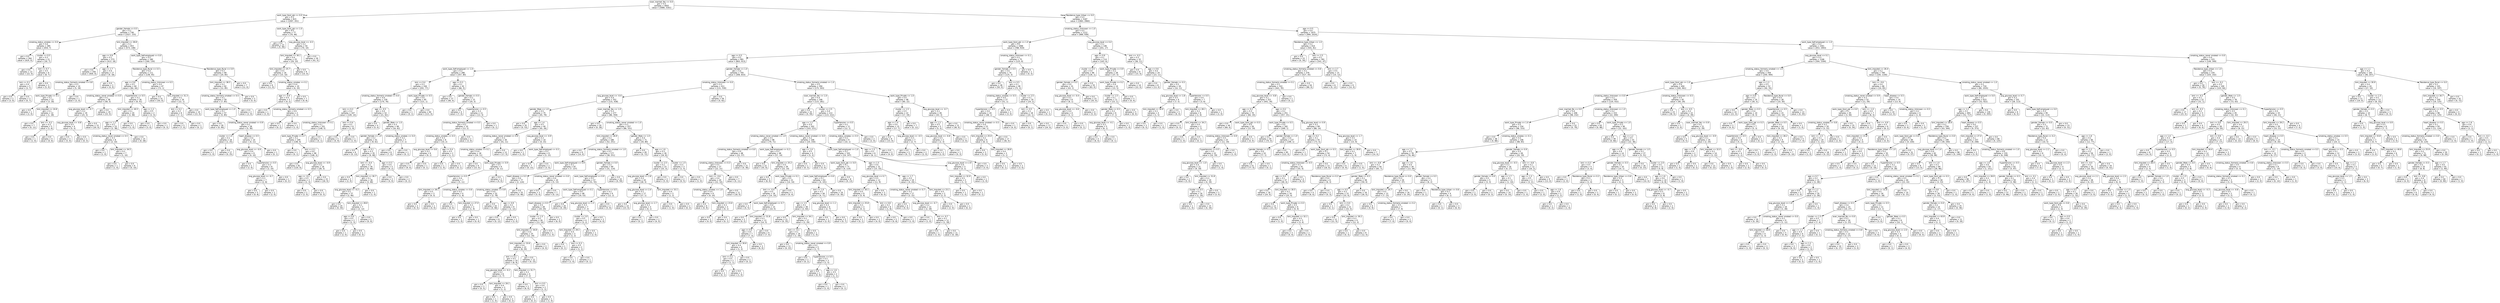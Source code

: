 digraph Tree {
node [shape=box, style="rounded", color="black", fontname="helvetica"] ;
edge [fontname="helvetica"] ;
0 [label="ever_married_Yes <= 0.0\ngini = 0.5\nsamples = 4002\nvalue = [3080, 3161]"] ;
1 [label="work_type_Govt_job <= 0.0\ngini = 0.3\nsamples = 815\nvalue = [1097, 201]"] ;
0 -> 1 [labeldistance=2.5, labelangle=45, headlabel="True"] ;
2 [label="gender_Female <= 0.5\ngini = 0.2\nsamples = 738\nvalue = [1027, 155]"] ;
1 -> 2 ;
3 [label="smoking_status_smokes <= 0.0\ngini = 0.0\nsamples = 285\nvalue = [454, 7]"] ;
2 -> 3 ;
4 [label="gini = 0.0\nsamples = 264\nvalue = [424, 0]"] ;
3 -> 4 ;
5 [label="cluster <= 0.5\ngini = 0.3\nsamples = 21\nvalue = [30, 7]"] ;
3 -> 5 ;
6 [label="gini = 0.0\nsamples = 13\nvalue = [22, 0]"] ;
5 -> 6 ;
7 [label="bmi <= 0.7\ngini = 0.5\nsamples = 8\nvalue = [8, 7]"] ;
5 -> 7 ;
8 [label="bmi <= 0.1\ngini = 0.4\nsamples = 5\nvalue = [3, 7]"] ;
7 -> 8 ;
9 [label="gini = 0.0\nsamples = 2\nvalue = [3, 0]"] ;
8 -> 9 ;
10 [label="gini = 0.0\nsamples = 3\nvalue = [0, 7]"] ;
8 -> 10 ;
11 [label="gini = 0.0\nsamples = 3\nvalue = [5, 0]"] ;
7 -> 11 ;
12 [label="bmi_imputed <= 28.8\ngini = 0.3\nsamples = 453\nvalue = [573, 148]"] ;
2 -> 12 ;
13 [label="age <= 0.9\ngini = 0.1\nsamples = 273\nvalue = [413, 18]"] ;
12 -> 13 ;
14 [label="gini = 0.0\nsamples = 256\nvalue = [404, 0]"] ;
13 -> 14 ;
15 [label="age <= 1.7\ngini = 0.4\nsamples = 17\nvalue = [9, 18]"] ;
13 -> 15 ;
16 [label="smoking_status_formerly smoked <= 0.8\ngini = 0.3\nsamples = 14\nvalue = [5, 18]"] ;
15 -> 16 ;
17 [label="work_type_Private <= 0.1\ngini = 0.2\nsamples = 13\nvalue = [3, 18]"] ;
16 -> 17 ;
18 [label="gini = 0.0\nsamples = 1\nvalue = [2, 0]"] ;
17 -> 18 ;
19 [label="bmi_imputed <= 24.8\ngini = 0.1\nsamples = 12\nvalue = [1, 18]"] ;
17 -> 19 ;
20 [label="gini = 0.0\nsamples = 7\nvalue = [0, 12]"] ;
19 -> 20 ;
21 [label="bmi <= -0.2\ngini = 0.2\nsamples = 5\nvalue = [1, 6]"] ;
19 -> 21 ;
22 [label="gini = 0.0\nsamples = 1\nvalue = [1, 0]"] ;
21 -> 22 ;
23 [label="gini = 0.0\nsamples = 4\nvalue = [0, 6]"] ;
21 -> 23 ;
24 [label="gini = 0.0\nsamples = 1\nvalue = [2, 0]"] ;
16 -> 24 ;
25 [label="gini = 0.0\nsamples = 3\nvalue = [4, 0]"] ;
15 -> 25 ;
26 [label="work_type_Self-employed <= 0.0\ngini = 0.5\nsamples = 180\nvalue = [160, 130]"] ;
12 -> 26 ;
27 [label="Residence_type_Rural <= 0.5\ngini = 0.4\nsamples = 111\nvalue = [136, 45]"] ;
26 -> 27 ;
28 [label="age <= 0.6\ngini = 0.5\nsamples = 64\nvalue = [64, 44]"] ;
27 -> 28 ;
29 [label="smoking_status_never smoked <= 0.5\ngini = 0.1\nsamples = 38\nvalue = [58, 3]"] ;
28 -> 29 ;
30 [label="avg_glucose_level <= -0.7\ngini = 0.2\nsamples = 19\nvalue = [25, 3]"] ;
29 -> 30 ;
31 [label="avg_glucose_level <= -0.8\ngini = 0.5\nsamples = 4\nvalue = [5, 3]"] ;
30 -> 31 ;
32 [label="gini = 0.0\nsamples = 3\nvalue = [5, 0]"] ;
31 -> 32 ;
33 [label="gini = 0.0\nsamples = 1\nvalue = [0, 3]"] ;
31 -> 33 ;
34 [label="gini = 0.0\nsamples = 15\nvalue = [20, 0]"] ;
30 -> 34 ;
35 [label="gini = 0.0\nsamples = 19\nvalue = [33, 0]"] ;
29 -> 35 ;
36 [label="hypertension <= 0.5\ngini = 0.2\nsamples = 26\nvalue = [6, 41]"] ;
28 -> 36 ;
37 [label="bmi_imputed <= 40.5\ngini = 0.1\nsamples = 24\nvalue = [3, 38]"] ;
36 -> 37 ;
38 [label="age <= 1.2\ngini = 0.1\nsamples = 23\nvalue = [2, 38]"] ;
37 -> 38 ;
39 [label="smoking_status_never smoked <= 0.5\ngini = 0.3\nsamples = 8\nvalue = [2, 10]"] ;
38 -> 39 ;
40 [label="gini = 0.0\nsamples = 1\nvalue = [1, 0]"] ;
39 -> 40 ;
41 [label="bmi_imputed <= 34.5\ngini = 0.2\nsamples = 7\nvalue = [1, 10]"] ;
39 -> 41 ;
42 [label="gini = 0.0\nsamples = 1\nvalue = [1, 0]"] ;
41 -> 42 ;
43 [label="gini = 0.0\nsamples = 6\nvalue = [0, 10]"] ;
41 -> 43 ;
44 [label="gini = 0.0\nsamples = 15\nvalue = [0, 28]"] ;
38 -> 44 ;
45 [label="gini = 0.0\nsamples = 1\nvalue = [1, 0]"] ;
37 -> 45 ;
46 [label="age <= 1.2\ngini = 0.5\nsamples = 2\nvalue = [3, 3]"] ;
36 -> 46 ;
47 [label="gini = 0.0\nsamples = 1\nvalue = [3, 0]"] ;
46 -> 47 ;
48 [label="gini = 0.0\nsamples = 1\nvalue = [0, 3]"] ;
46 -> 48 ;
49 [label="smoking_status_Unknown <= 0.5\ngini = 0.0\nsamples = 47\nvalue = [72, 1]"] ;
27 -> 49 ;
50 [label="gini = 0.0\nsamples = 31\nvalue = [50, 0]"] ;
49 -> 50 ;
51 [label="bmi_imputed <= 31.3\ngini = 0.1\nsamples = 16\nvalue = [22, 1]"] ;
49 -> 51 ;
52 [label="bmi <= 0.2\ngini = 0.2\nsamples = 6\nvalue = [7, 1]"] ;
51 -> 52 ;
53 [label="gini = 0.0\nsamples = 5\nvalue = [7, 0]"] ;
52 -> 53 ;
54 [label="gini = 0.0\nsamples = 1\nvalue = [0, 1]"] ;
52 -> 54 ;
55 [label="gini = 0.0\nsamples = 10\nvalue = [15, 0]"] ;
51 -> 55 ;
56 [label="Residence_type_Rural <= 0.9\ngini = 0.3\nsamples = 69\nvalue = [24, 85]"] ;
26 -> 56 ;
57 [label="bmi_imputed <= 38.5\ngini = 0.2\nsamples = 62\nvalue = [12, 85]"] ;
56 -> 57 ;
58 [label="smoking_status_formerly smoked <= 0.5\ngini = 0.1\nsamples = 59\nvalue = [7, 85]"] ;
57 -> 58 ;
59 [label="work_type_Self-employed <= 1.0\ngini = 0.1\nsamples = 57\nvalue = [5, 85]"] ;
58 -> 59 ;
60 [label="gini = 0.0\nsamples = 29\nvalue = [0, 49]"] ;
59 -> 60 ;
61 [label="smoking_status_never smoked <= 0.9\ngini = 0.2\nsamples = 28\nvalue = [5, 36]"] ;
59 -> 61 ;
62 [label="cluster <= 1.0\ngini = 0.1\nsamples = 18\nvalue = [1, 25]"] ;
61 -> 62 ;
63 [label="gini = 0.0\nsamples = 1\nvalue = [1, 0]"] ;
62 -> 63 ;
64 [label="gini = 0.0\nsamples = 17\nvalue = [0, 25]"] ;
62 -> 64 ;
65 [label="heart_disease <= 0.5\ngini = 0.4\nsamples = 10\nvalue = [4, 11]"] ;
61 -> 65 ;
66 [label="avg_glucose_level <= -0.9\ngini = 0.4\nsamples = 9\nvalue = [4, 10]"] ;
65 -> 66 ;
67 [label="gini = 0.0\nsamples = 1\nvalue = [2, 0]"] ;
66 -> 67 ;
68 [label="hypertension <= 0.5\ngini = 0.3\nsamples = 8\nvalue = [2, 10]"] ;
66 -> 68 ;
69 [label="avg_glucose_level <= -0.7\ngini = 0.3\nsamples = 7\nvalue = [2, 8]"] ;
68 -> 69 ;
70 [label="gini = 0.0\nsamples = 5\nvalue = [0, 8]"] ;
69 -> 70 ;
71 [label="gini = 0.0\nsamples = 2\nvalue = [2, 0]"] ;
69 -> 71 ;
72 [label="gini = 0.0\nsamples = 1\nvalue = [0, 2]"] ;
68 -> 72 ;
73 [label="gini = 0.0\nsamples = 1\nvalue = [0, 1]"] ;
65 -> 73 ;
74 [label="gini = 0.0\nsamples = 2\nvalue = [2, 0]"] ;
58 -> 74 ;
75 [label="gini = 0.0\nsamples = 3\nvalue = [5, 0]"] ;
57 -> 75 ;
76 [label="gini = 0.0\nsamples = 7\nvalue = [12, 0]"] ;
56 -> 76 ;
77 [label="work_type_Govt_job <= 1.0\ngini = 0.5\nsamples = 77\nvalue = [70, 46]"] ;
1 -> 77 ;
78 [label="gini = 0.0\nsamples = 23\nvalue = [0, 36]"] ;
77 -> 78 ;
79 [label="avg_glucose_level <= -0.5\ngini = 0.2\nsamples = 54\nvalue = [70, 10]"] ;
77 -> 79 ;
80 [label="bmi_imputed <= 30.1\ngini = 0.4\nsamples = 25\nvalue = [29, 10]"] ;
79 -> 80 ;
81 [label="bmi_imputed <= 25.7\ngini = 0.5\nsamples = 16\nvalue = [15, 10]"] ;
80 -> 81 ;
82 [label="gini = 0.0\nsamples = 6\nvalue = [11, 0]"] ;
81 -> 82 ;
83 [label="smoking_status_smokes <= 0.1\ngini = 0.4\nsamples = 10\nvalue = [4, 10]"] ;
81 -> 83 ;
84 [label="age <= -0.4\ngini = 0.4\nsamples = 3\nvalue = [4, 2]"] ;
83 -> 84 ;
85 [label="gini = 0.0\nsamples = 1\nvalue = [3, 0]"] ;
84 -> 85 ;
86 [label="smoking_status_formerly smoked <= 0.5\ngini = 0.4\nsamples = 2\nvalue = [1, 2]"] ;
84 -> 86 ;
87 [label="gini = 0.0\nsamples = 1\nvalue = [0, 2]"] ;
86 -> 87 ;
88 [label="gini = 0.0\nsamples = 1\nvalue = [1, 0]"] ;
86 -> 88 ;
89 [label="gini = 0.0\nsamples = 7\nvalue = [0, 8]"] ;
83 -> 89 ;
90 [label="gini = 0.0\nsamples = 9\nvalue = [14, 0]"] ;
80 -> 90 ;
91 [label="gini = 0.0\nsamples = 29\nvalue = [41, 0]"] ;
79 -> 91 ;
92 [label="Residence_type_Urban <= 0.0\ngini = 0.5\nsamples = 3187\nvalue = [1983, 2960]"] ;
0 -> 92 [labeldistance=2.5, labelangle=-45, headlabel="False"] ;
93 [label="smoking_status_Unknown <= 1.0\ngini = 0.5\nsamples = 1212\nvalue = [989, 936]"] ;
92 -> 93 ;
94 [label="work_type_Govt_job <= 1.0\ngini = 0.5\nsamples = 1066\nvalue = [788, 919]"] ;
93 -> 94 ;
95 [label="age <= 0.5\ngini = 0.5\nsamples = 991\nvalue = [663, 913]"] ;
94 -> 95 ;
96 [label="work_type_Self-employed <= 1.0\ngini = 0.3\nsamples = 286\nvalue = [357, 80]"] ;
95 -> 96 ;
97 [label="bmi <= 0.4\ngini = 0.3\nsamples = 244\nvalue = [291, 77]"] ;
96 -> 97 ;
98 [label="smoking_status_formerly smoked <= 0.0\ngini = 0.4\nsamples = 159\nvalue = [170, 76]"] ;
97 -> 98 ;
99 [label="bmi <= 0.3\ngini = 0.2\nsamples = 107\nvalue = [149, 14]"] ;
98 -> 99 ;
100 [label="smoking_status_Unknown <= 0.1\ngini = 0.1\nsamples = 101\nvalue = [148, 5]"] ;
99 -> 100 ;
101 [label="work_type_Private <= 0.7\ngini = 0.1\nsamples = 100\nvalue = [148, 4]"] ;
100 -> 101 ;
102 [label="gini = 0.0\nsamples = 1\nvalue = [0, 1]"] ;
101 -> 102 ;
103 [label="bmi <= 0.1\ngini = 0.0\nsamples = 99\nvalue = [148, 3]"] ;
101 -> 103 ;
104 [label="gini = 0.0\nsamples = 81\nvalue = [120, 0]"] ;
103 -> 104 ;
105 [label="avg_glucose_level <= -0.9\ngini = 0.2\nsamples = 18\nvalue = [28, 3]"] ;
103 -> 105 ;
106 [label="age <= -0.2\ngini = 0.5\nsamples = 3\nvalue = [2, 3]"] ;
105 -> 106 ;
107 [label="gini = 0.0\nsamples = 2\nvalue = [2, 0]"] ;
106 -> 107 ;
108 [label="gini = 0.0\nsamples = 1\nvalue = [0, 3]"] ;
106 -> 108 ;
109 [label="gini = 0.0\nsamples = 15\nvalue = [26, 0]"] ;
105 -> 109 ;
110 [label="gini = 0.0\nsamples = 1\nvalue = [0, 1]"] ;
100 -> 110 ;
111 [label="bmi <= 0.4\ngini = 0.2\nsamples = 6\nvalue = [1, 9]"] ;
99 -> 111 ;
112 [label="gini = 0.0\nsamples = 5\nvalue = [0, 9]"] ;
111 -> 112 ;
113 [label="gini = 0.0\nsamples = 1\nvalue = [1, 0]"] ;
111 -> 113 ;
114 [label="age <= -0.5\ngini = 0.4\nsamples = 52\nvalue = [21, 62]"] ;
98 -> 114 ;
115 [label="gini = 0.0\nsamples = 4\nvalue = [5, 0]"] ;
114 -> 115 ;
116 [label="gender_Male <= 1.0\ngini = 0.3\nsamples = 48\nvalue = [16, 62]"] ;
114 -> 116 ;
117 [label="gender_Female <= 1.0\ngini = 0.2\nsamples = 41\nvalue = [9, 61]"] ;
116 -> 117 ;
118 [label="gini = 0.0\nsamples = 6\nvalue = [0, 13]"] ;
117 -> 118 ;
119 [label="age <= 0.1\ngini = 0.3\nsamples = 35\nvalue = [9, 48]"] ;
117 -> 119 ;
120 [label="bmi <= -0.4\ngini = 0.2\nsamples = 30\nvalue = [5, 46]"] ;
119 -> 120 ;
121 [label="gini = 0.0\nsamples = 2\nvalue = [2, 0]"] ;
120 -> 121 ;
122 [label="bmi_imputed <= 30.7\ngini = 0.1\nsamples = 28\nvalue = [3, 46]"] ;
120 -> 122 ;
123 [label="avg_glucose_level <= -0.2\ngini = 0.1\nsamples = 27\nvalue = [2, 46]"] ;
122 -> 123 ;
124 [label="gini = 0.0\nsamples = 20\nvalue = [0, 34]"] ;
123 -> 124 ;
125 [label="bmi_imputed <= 28.6\ngini = 0.2\nsamples = 7\nvalue = [2, 12]"] ;
123 -> 125 ;
126 [label="age <= 0.0\ngini = 0.5\nsamples = 2\nvalue = [2, 3]"] ;
125 -> 126 ;
127 [label="gini = 0.0\nsamples = 1\nvalue = [2, 0]"] ;
126 -> 127 ;
128 [label="gini = 0.0\nsamples = 1\nvalue = [0, 3]"] ;
126 -> 128 ;
129 [label="gini = 0.0\nsamples = 5\nvalue = [0, 9]"] ;
125 -> 129 ;
130 [label="gini = 0.0\nsamples = 1\nvalue = [1, 0]"] ;
122 -> 130 ;
131 [label="age <= 0.3\ngini = 0.4\nsamples = 5\nvalue = [4, 2]"] ;
119 -> 131 ;
132 [label="gini = 0.0\nsamples = 3\nvalue = [4, 0]"] ;
131 -> 132 ;
133 [label="gini = 0.0\nsamples = 2\nvalue = [0, 2]"] ;
131 -> 133 ;
134 [label="smoking_status_smokes <= 0.4\ngini = 0.2\nsamples = 7\nvalue = [7, 1]"] ;
116 -> 134 ;
135 [label="gini = 0.0\nsamples = 6\nvalue = [7, 0]"] ;
134 -> 135 ;
136 [label="gini = 0.0\nsamples = 1\nvalue = [0, 1]"] ;
134 -> 136 ;
137 [label="work_type_Private <= 0.5\ngini = 0.0\nsamples = 85\nvalue = [121, 1]"] ;
97 -> 137 ;
138 [label="gini = 0.0\nsamples = 1\nvalue = [0, 1]"] ;
137 -> 138 ;
139 [label="gini = 0.0\nsamples = 84\nvalue = [121, 0]"] ;
137 -> 139 ;
140 [label="age <= 0.3\ngini = 0.1\nsamples = 42\nvalue = [66, 3]"] ;
96 -> 140 ;
141 [label="gini = 0.0\nsamples = 27\nvalue = [46, 0]"] ;
140 -> 141 ;
142 [label="gender_Female <= 0.5\ngini = 0.2\nsamples = 15\nvalue = [20, 3]"] ;
140 -> 142 ;
143 [label="gini = 0.0\nsamples = 4\nvalue = [7, 0]"] ;
142 -> 143 ;
144 [label="hypertension <= 0.5\ngini = 0.3\nsamples = 11\nvalue = [13, 3]"] ;
142 -> 144 ;
145 [label="smoking_status_formerly smoked <= 0.5\ngini = 0.2\nsamples = 10\nvalue = [13, 2]"] ;
144 -> 145 ;
146 [label="smoking_status_smokes <= 0.5\ngini = 0.3\nsamples = 8\nvalue = [10, 2]"] ;
145 -> 146 ;
147 [label="avg_glucose_level <= 0.6\ngini = 0.2\nsamples = 6\nvalue = [9, 1]"] ;
146 -> 147 ;
148 [label="gini = 0.0\nsamples = 5\nvalue = [9, 0]"] ;
147 -> 148 ;
149 [label="gini = 0.0\nsamples = 1\nvalue = [0, 1]"] ;
147 -> 149 ;
150 [label="age <= 0.4\ngini = 0.5\nsamples = 2\nvalue = [1, 1]"] ;
146 -> 150 ;
151 [label="gini = 0.0\nsamples = 1\nvalue = [1, 0]"] ;
150 -> 151 ;
152 [label="gini = 0.0\nsamples = 1\nvalue = [0, 1]"] ;
150 -> 152 ;
153 [label="gini = 0.0\nsamples = 2\nvalue = [3, 0]"] ;
145 -> 153 ;
154 [label="gini = 0.0\nsamples = 1\nvalue = [0, 1]"] ;
144 -> 154 ;
155 [label="gender_Female <= 1.0\ngini = 0.4\nsamples = 705\nvalue = [306, 833]"] ;
95 -> 155 ;
156 [label="smoking_status_Unknown <= 0.0\ngini = 0.3\nsamples = 411\nvalue = [131, 530]"] ;
155 -> 156 ;
157 [label="avg_glucose_level <= -0.4\ngini = 0.4\nsamples = 352\nvalue = [131, 438]"] ;
156 -> 157 ;
158 [label="gender_Male <= 1.0\ngini = 0.5\nsamples = 75\nvalue = [45, 79]"] ;
157 -> 158 ;
159 [label="gini = 0.0\nsamples = 35\nvalue = [0, 53]"] ;
158 -> 159 ;
160 [label="age <= 1.4\ngini = 0.5\nsamples = 40\nvalue = [45, 26]"] ;
158 -> 160 ;
161 [label="smoking_status_never smoked <= 0.9\ngini = 0.3\nsamples = 30\nvalue = [41, 11]"] ;
160 -> 161 ;
162 [label="smoking_status_smokes <= 0.1\ngini = 0.4\nsamples = 18\nvalue = [24, 11]"] ;
161 -> 162 ;
163 [label="gini = 0.0\nsamples = 9\nvalue = [15, 0]"] ;
162 -> 163 ;
164 [label="work_type_Private <= 0.9\ngini = 0.5\nsamples = 9\nvalue = [9, 11]"] ;
162 -> 164 ;
165 [label="hypertension <= 0.5\ngini = 0.4\nsamples = 7\nvalue = [5, 11]"] ;
164 -> 165 ;
166 [label="bmi_imputed <= 28.1\ngini = 0.5\nsamples = 3\nvalue = [4, 3]"] ;
165 -> 166 ;
167 [label="gini = 0.0\nsamples = 2\nvalue = [0, 3]"] ;
166 -> 167 ;
168 [label="gini = 0.0\nsamples = 1\nvalue = [4, 0]"] ;
166 -> 168 ;
169 [label="smoking_status_smokes <= 0.6\ngini = 0.2\nsamples = 4\nvalue = [1, 8]"] ;
165 -> 169 ;
170 [label="gini = 0.0\nsamples = 2\nvalue = [0, 4]"] ;
169 -> 170 ;
171 [label="bmi_imputed <= 27.0\ngini = 0.3\nsamples = 2\nvalue = [1, 4]"] ;
169 -> 171 ;
172 [label="gini = 0.0\nsamples = 1\nvalue = [1, 0]"] ;
171 -> 172 ;
173 [label="gini = 0.0\nsamples = 1\nvalue = [0, 4]"] ;
171 -> 173 ;
174 [label="gini = 0.0\nsamples = 2\nvalue = [4, 0]"] ;
164 -> 174 ;
175 [label="gini = 0.0\nsamples = 12\nvalue = [17, 0]"] ;
161 -> 175 ;
176 [label="avg_glucose_level <= -0.9\ngini = 0.3\nsamples = 10\nvalue = [4, 15]"] ;
160 -> 176 ;
177 [label="gini = 0.0\nsamples = 1\nvalue = [1, 0]"] ;
176 -> 177 ;
178 [label="work_type_Self-employed <= 0.5\ngini = 0.3\nsamples = 9\nvalue = [3, 15]"] ;
176 -> 178 ;
179 [label="gini = 0.0\nsamples = 7\nvalue = [0, 15]"] ;
178 -> 179 ;
180 [label="gini = 0.0\nsamples = 2\nvalue = [3, 0]"] ;
178 -> 180 ;
181 [label="ever_married_Yes <= 1.0\ngini = 0.3\nsamples = 277\nvalue = [86, 359]"] ;
157 -> 181 ;
182 [label="gini = 0.0\nsamples = 20\nvalue = [0, 28]"] ;
181 -> 182 ;
183 [label="smoking_status_never smoked <= 1.0\ngini = 0.3\nsamples = 257\nvalue = [86, 331]"] ;
181 -> 183 ;
184 [label="bmi_imputed <= 26.9\ngini = 0.3\nsamples = 186\nvalue = [52, 251]"] ;
183 -> 184 ;
185 [label="gini = 0.0\nsamples = 9\nvalue = [14, 0]"] ;
184 -> 185 ;
186 [label="smoking_status_formerly smoked <= 1.0\ngini = 0.2\nsamples = 177\nvalue = [38, 251]"] ;
184 -> 186 ;
187 [label="work_type_Self-employed <= 0.9\ngini = 0.1\nsamples = 87\nvalue = [7, 137]"] ;
186 -> 187 ;
188 [label="heart_disease <= 0.5\ngini = 0.0\nsamples = 77\nvalue = [2, 124]"] ;
187 -> 188 ;
189 [label="smoking_status_smokes <= 0.9\ngini = 0.0\nsamples = 52\nvalue = [2, 78]"] ;
188 -> 189 ;
190 [label="gini = 0.0\nsamples = 43\nvalue = [0, 66]"] ;
189 -> 190 ;
191 [label="age <= 0.9\ngini = 0.2\nsamples = 9\nvalue = [2, 12]"] ;
189 -> 191 ;
192 [label="gini = 0.0\nsamples = 8\nvalue = [0, 12]"] ;
191 -> 192 ;
193 [label="gini = 0.0\nsamples = 1\nvalue = [2, 0]"] ;
191 -> 193 ;
194 [label="gini = 0.0\nsamples = 25\nvalue = [0, 46]"] ;
188 -> 194 ;
195 [label="smoking_status_never smoked <= 0.0\ngini = 0.4\nsamples = 10\nvalue = [5, 13]"] ;
187 -> 195 ;
196 [label="gini = 0.0\nsamples = 3\nvalue = [5, 0]"] ;
195 -> 196 ;
197 [label="gini = 0.0\nsamples = 7\nvalue = [0, 13]"] ;
195 -> 197 ;
198 [label="gender_Female <= 0.0\ngini = 0.3\nsamples = 90\nvalue = [31, 114]"] ;
186 -> 198 ;
199 [label="work_type_Self-employed <= 0.9\ngini = 0.5\nsamples = 57\nvalue = [31, 55]"] ;
198 -> 199 ;
200 [label="work_type_Self-employed <= 0.1\ngini = 0.4\nsamples = 48\nvalue = [19, 53]"] ;
199 -> 200 ;
201 [label="heart_disease <= 0.5\ngini = 0.5\nsamples = 28\nvalue = [19, 24]"] ;
200 -> 201 ;
202 [label="cluster <= 1.5\ngini = 0.5\nsamples = 26\nvalue = [13, 24]"] ;
201 -> 202 ;
203 [label="bmi_imputed <= 34.8\ngini = 0.4\nsamples = 25\nvalue = [12, 24]"] ;
202 -> 203 ;
204 [label="bmi_imputed <= 33.6\ngini = 0.4\nsamples = 22\nvalue = [8, 24]"] ;
203 -> 204 ;
205 [label="bmi <= 0.1\ngini = 0.5\nsamples = 10\nvalue = [8, 9]"] ;
204 -> 205 ;
206 [label="avg_glucose_level <= -0.2\ngini = 0.2\nsamples = 6\nvalue = [1, 7]"] ;
205 -> 206 ;
207 [label="gini = 0.0\nsamples = 3\nvalue = [0, 5]"] ;
206 -> 207 ;
208 [label="bmi_imputed <= 29.1\ngini = 0.4\nsamples = 3\nvalue = [1, 2]"] ;
206 -> 208 ;
209 [label="gini = 0.0\nsamples = 1\nvalue = [1, 0]"] ;
208 -> 209 ;
210 [label="gini = 0.0\nsamples = 2\nvalue = [0, 2]"] ;
208 -> 210 ;
211 [label="bmi_imputed <= 31.7\ngini = 0.3\nsamples = 4\nvalue = [7, 2]"] ;
205 -> 211 ;
212 [label="gini = 0.0\nsamples = 2\nvalue = [6, 0]"] ;
211 -> 212 ;
213 [label="bmi <= 0.5\ngini = 0.4\nsamples = 2\nvalue = [1, 2]"] ;
211 -> 213 ;
214 [label="gini = 0.0\nsamples = 1\nvalue = [0, 2]"] ;
213 -> 214 ;
215 [label="gini = 0.0\nsamples = 1\nvalue = [1, 0]"] ;
213 -> 215 ;
216 [label="gini = 0.0\nsamples = 12\nvalue = [0, 15]"] ;
204 -> 216 ;
217 [label="gini = 0.0\nsamples = 3\nvalue = [4, 0]"] ;
203 -> 217 ;
218 [label="gini = 0.0\nsamples = 1\nvalue = [1, 0]"] ;
202 -> 218 ;
219 [label="gini = 0.0\nsamples = 2\nvalue = [6, 0]"] ;
201 -> 219 ;
220 [label="gini = 0.0\nsamples = 20\nvalue = [0, 29]"] ;
200 -> 220 ;
221 [label="hypertension <= 0.5\ngini = 0.2\nsamples = 9\nvalue = [12, 2]"] ;
199 -> 221 ;
222 [label="avg_glucose_level <= 1.5\ngini = 0.3\nsamples = 7\nvalue = [7, 2]"] ;
221 -> 222 ;
223 [label="cluster <= 2.0\ngini = 0.5\nsamples = 4\nvalue = [3, 2]"] ;
222 -> 223 ;
224 [label="bmi_imputed <= 29.1\ngini = 0.4\nsamples = 3\nvalue = [1, 2]"] ;
223 -> 224 ;
225 [label="gini = 0.0\nsamples = 1\nvalue = [0, 1]"] ;
224 -> 225 ;
226 [label="bmi <= 0.3\ngini = 0.5\nsamples = 2\nvalue = [1, 1]"] ;
224 -> 226 ;
227 [label="gini = 0.0\nsamples = 1\nvalue = [1, 0]"] ;
226 -> 227 ;
228 [label="gini = 0.0\nsamples = 1\nvalue = [0, 1]"] ;
226 -> 228 ;
229 [label="gini = 0.0\nsamples = 1\nvalue = [2, 0]"] ;
223 -> 229 ;
230 [label="gini = 0.0\nsamples = 3\nvalue = [4, 0]"] ;
222 -> 230 ;
231 [label="gini = 0.0\nsamples = 2\nvalue = [5, 0]"] ;
221 -> 231 ;
232 [label="gini = 0.0\nsamples = 33\nvalue = [0, 59]"] ;
198 -> 232 ;
233 [label="gender_Male <= 1.0\ngini = 0.4\nsamples = 71\nvalue = [34, 80]"] ;
183 -> 233 ;
234 [label="gini = 0.0\nsamples = 45\nvalue = [0, 72]"] ;
233 -> 234 ;
235 [label="age <= 1.6\ngini = 0.3\nsamples = 26\nvalue = [34, 8]"] ;
233 -> 235 ;
236 [label="cluster <= 2.5\ngini = 0.2\nsamples = 23\nvalue = [33, 3]"] ;
235 -> 236 ;
237 [label="avg_glucose_level <= 2.8\ngini = 0.2\nsamples = 20\nvalue = [28, 3]"] ;
236 -> 237 ;
238 [label="avg_glucose_level <= 2.4\ngini = 0.1\nsamples = 17\nvalue = [27, 1]"] ;
237 -> 238 ;
239 [label="gini = 0.0\nsamples = 14\nvalue = [23, 0]"] ;
238 -> 239 ;
240 [label="avg_glucose_level <= 2.7\ngini = 0.3\nsamples = 3\nvalue = [4, 1]"] ;
238 -> 240 ;
241 [label="gini = 0.0\nsamples = 1\nvalue = [0, 1]"] ;
240 -> 241 ;
242 [label="gini = 0.0\nsamples = 2\nvalue = [4, 0]"] ;
240 -> 242 ;
243 [label="bmi_imputed <= 33.1\ngini = 0.4\nsamples = 3\nvalue = [1, 2]"] ;
237 -> 243 ;
244 [label="gini = 0.0\nsamples = 1\nvalue = [1, 0]"] ;
243 -> 244 ;
245 [label="gini = 0.0\nsamples = 2\nvalue = [0, 2]"] ;
243 -> 245 ;
246 [label="gini = 0.0\nsamples = 3\nvalue = [5, 0]"] ;
236 -> 246 ;
247 [label="cluster <= 1.5\ngini = 0.3\nsamples = 3\nvalue = [1, 5]"] ;
235 -> 247 ;
248 [label="gini = 0.0\nsamples = 2\nvalue = [0, 5]"] ;
247 -> 248 ;
249 [label="gini = 0.0\nsamples = 1\nvalue = [1, 0]"] ;
247 -> 249 ;
250 [label="gini = 0.0\nsamples = 59\nvalue = [0, 92]"] ;
156 -> 250 ;
251 [label="smoking_status_formerly smoked <= 1.0\ngini = 0.5\nsamples = 294\nvalue = [175, 303]"] ;
155 -> 251 ;
252 [label="ever_married_Yes <= 1.0\ngini = 0.4\nsamples = 246\nvalue = [115, 281]"] ;
251 -> 252 ;
253 [label="gini = 0.0\nsamples = 33\nvalue = [0, 59]"] ;
252 -> 253 ;
254 [label="cluster <= 2.5\ngini = 0.4\nsamples = 213\nvalue = [115, 222]"] ;
252 -> 254 ;
255 [label="age <= 1.2\ngini = 0.4\nsamples = 202\nvalue = [103, 221]"] ;
254 -> 255 ;
256 [label="smoking_status_never smoked <= 1.0\ngini = 0.5\nsamples = 96\nvalue = [79, 71]"] ;
255 -> 256 ;
257 [label="smoking_status_formerly smoked <= 0.0\ngini = 0.4\nsamples = 48\nvalue = [22, 57]"] ;
256 -> 257 ;
258 [label="smoking_status_Unknown <= 0.3\ngini = 0.5\nsamples = 27\nvalue = [22, 21]"] ;
257 -> 258 ;
259 [label="bmi <= -0.6\ngini = 0.4\nsamples = 20\nvalue = [22, 10]"] ;
258 -> 259 ;
260 [label="smoking_status_smokes <= 1.0\ngini = 0.4\nsamples = 9\nvalue = [4, 10]"] ;
259 -> 260 ;
261 [label="gini = 0.0\nsamples = 6\nvalue = [0, 9]"] ;
260 -> 261 ;
262 [label="bmi_imputed <= 23.6\ngini = 0.3\nsamples = 3\nvalue = [4, 1]"] ;
260 -> 262 ;
263 [label="gini = 0.0\nsamples = 2\nvalue = [4, 0]"] ;
262 -> 263 ;
264 [label="gini = 0.0\nsamples = 1\nvalue = [0, 1]"] ;
262 -> 264 ;
265 [label="gini = 0.0\nsamples = 11\nvalue = [18, 0]"] ;
259 -> 265 ;
266 [label="gini = 0.0\nsamples = 7\nvalue = [0, 11]"] ;
258 -> 266 ;
267 [label="gini = 0.0\nsamples = 21\nvalue = [0, 36]"] ;
257 -> 267 ;
268 [label="work_type_Self-employed <= 0.2\ngini = 0.3\nsamples = 48\nvalue = [57, 14]"] ;
256 -> 268 ;
269 [label="gini = 0.0\nsamples = 22\nvalue = [35, 0]"] ;
268 -> 269 ;
270 [label="bmi_imputed <= 25.2\ngini = 0.5\nsamples = 26\nvalue = [22, 14]"] ;
268 -> 270 ;
271 [label="gini = 0.0\nsamples = 5\nvalue = [8, 0]"] ;
270 -> 271 ;
272 [label="work_type_Private <= 0.1\ngini = 0.5\nsamples = 21\nvalue = [14, 14]"] ;
270 -> 272 ;
273 [label="bmi <= -0.4\ngini = 0.5\nsamples = 18\nvalue = [14, 10]"] ;
272 -> 273 ;
274 [label="gini = 0.0\nsamples = 3\nvalue = [0, 5]"] ;
273 -> 274 ;
275 [label="work_type_Self-employed <= 0.7\ngini = 0.4\nsamples = 15\nvalue = [14, 5]"] ;
273 -> 275 ;
276 [label="gini = 0.0\nsamples = 2\nvalue = [0, 2]"] ;
275 -> 276 ;
277 [label="bmi_imputed <= 31.8\ngini = 0.3\nsamples = 13\nvalue = [14, 3]"] ;
275 -> 277 ;
278 [label="age <= 0.9\ngini = 0.4\nsamples = 7\nvalue = [7, 3]"] ;
277 -> 278 ;
279 [label="bmi_imputed <= 30.6\ngini = 0.4\nsamples = 4\nvalue = [1, 3]"] ;
278 -> 279 ;
280 [label="bmi <= 0.1\ngini = 0.5\nsamples = 2\nvalue = [1, 1]"] ;
279 -> 280 ;
281 [label="gini = 0.0\nsamples = 1\nvalue = [0, 1]"] ;
280 -> 281 ;
282 [label="gini = 0.0\nsamples = 1\nvalue = [1, 0]"] ;
280 -> 282 ;
283 [label="gini = 0.0\nsamples = 2\nvalue = [0, 2]"] ;
279 -> 283 ;
284 [label="gini = 0.0\nsamples = 3\nvalue = [6, 0]"] ;
278 -> 284 ;
285 [label="gini = 0.0\nsamples = 6\nvalue = [7, 0]"] ;
277 -> 285 ;
286 [label="gini = 0.0\nsamples = 3\nvalue = [0, 4]"] ;
272 -> 286 ;
287 [label="smoking_status_never smoked <= 0.0\ngini = 0.2\nsamples = 106\nvalue = [24, 150]"] ;
255 -> 287 ;
288 [label="age <= 1.4\ngini = 0.5\nsamples = 4\nvalue = [5, 3]"] ;
287 -> 288 ;
289 [label="gini = 0.0\nsamples = 1\nvalue = [0, 3]"] ;
288 -> 289 ;
290 [label="gini = 0.0\nsamples = 3\nvalue = [5, 0]"] ;
288 -> 290 ;
291 [label="work_type_Self-employed <= 1.0\ngini = 0.2\nsamples = 102\nvalue = [19, 147]"] ;
287 -> 291 ;
292 [label="work_type_Govt_job <= 0.0\ngini = 0.1\nsamples = 71\nvalue = [4, 114]"] ;
291 -> 292 ;
293 [label="work_type_Self-employed <= 0.0\ngini = 0.1\nsamples = 63\nvalue = [4, 101]"] ;
292 -> 293 ;
294 [label="bmi <= 1.0\ngini = 0.1\nsamples = 44\nvalue = [4, 71]"] ;
293 -> 294 ;
295 [label="age <= 1.5\ngini = 0.1\nsamples = 38\nvalue = [2, 64]"] ;
294 -> 295 ;
296 [label="gini = 0.0\nsamples = 21\nvalue = [0, 35]"] ;
295 -> 296 ;
297 [label="bmi_imputed <= 34.1\ngini = 0.1\nsamples = 17\nvalue = [2, 29]"] ;
295 -> 297 ;
298 [label="bmi <= -0.1\ngini = 0.1\nsamples = 16\nvalue = [1, 29]"] ;
297 -> 298 ;
299 [label="gini = 0.0\nsamples = 11\nvalue = [0, 22]"] ;
298 -> 299 ;
300 [label="smoking_status_never smoked <= 0.9\ngini = 0.2\nsamples = 5\nvalue = [1, 7]"] ;
298 -> 300 ;
301 [label="gini = 0.0\nsamples = 2\nvalue = [0, 2]"] ;
300 -> 301 ;
302 [label="hypertension <= 0.5\ngini = 0.3\nsamples = 3\nvalue = [1, 5]"] ;
300 -> 302 ;
303 [label="gini = 0.0\nsamples = 1\nvalue = [0, 4]"] ;
302 -> 303 ;
304 [label="age <= 1.6\ngini = 0.5\nsamples = 2\nvalue = [1, 1]"] ;
302 -> 304 ;
305 [label="gini = 0.0\nsamples = 1\nvalue = [1, 0]"] ;
304 -> 305 ;
306 [label="gini = 0.0\nsamples = 1\nvalue = [0, 1]"] ;
304 -> 306 ;
307 [label="gini = 0.0\nsamples = 1\nvalue = [1, 0]"] ;
297 -> 307 ;
308 [label="avg_glucose_level <= 1.1\ngini = 0.3\nsamples = 6\nvalue = [2, 7]"] ;
294 -> 308 ;
309 [label="gini = 0.0\nsamples = 1\nvalue = [2, 0]"] ;
308 -> 309 ;
310 [label="gini = 0.0\nsamples = 5\nvalue = [0, 7]"] ;
308 -> 310 ;
311 [label="gini = 0.0\nsamples = 19\nvalue = [0, 30]"] ;
293 -> 311 ;
312 [label="gini = 0.0\nsamples = 8\nvalue = [0, 13]"] ;
292 -> 312 ;
313 [label="age <= 1.5\ngini = 0.4\nsamples = 31\nvalue = [15, 33]"] ;
291 -> 313 ;
314 [label="avg_glucose_level <= 0.7\ngini = 0.5\nsamples = 12\nvalue = [11, 9]"] ;
313 -> 314 ;
315 [label="bmi_imputed <= 30.1\ngini = 0.5\nsamples = 9\nvalue = [5, 9]"] ;
314 -> 315 ;
316 [label="bmi_imputed <= 25.8\ngini = 0.3\nsamples = 3\nvalue = [4, 1]"] ;
315 -> 316 ;
317 [label="gini = 0.0\nsamples = 1\nvalue = [0, 1]"] ;
316 -> 317 ;
318 [label="gini = 0.0\nsamples = 2\nvalue = [4, 0]"] ;
316 -> 318 ;
319 [label="bmi <= 0.8\ngini = 0.2\nsamples = 6\nvalue = [1, 8]"] ;
315 -> 319 ;
320 [label="gini = 0.0\nsamples = 5\nvalue = [0, 8]"] ;
319 -> 320 ;
321 [label="gini = 0.0\nsamples = 1\nvalue = [1, 0]"] ;
319 -> 321 ;
322 [label="gini = 0.0\nsamples = 3\nvalue = [6, 0]"] ;
314 -> 322 ;
323 [label="age <= 1.7\ngini = 0.2\nsamples = 19\nvalue = [4, 24]"] ;
313 -> 323 ;
324 [label="smoking_status_never smoked <= 0.7\ngini = 0.2\nsamples = 17\nvalue = [2, 22]"] ;
323 -> 324 ;
325 [label="gini = 0.0\nsamples = 4\nvalue = [0, 4]"] ;
324 -> 325 ;
326 [label="avg_glucose_level <= -0.7\ngini = 0.2\nsamples = 13\nvalue = [2, 18]"] ;
324 -> 326 ;
327 [label="gini = 0.0\nsamples = 1\nvalue = [1, 0]"] ;
326 -> 327 ;
328 [label="bmi <= -0.7\ngini = 0.1\nsamples = 12\nvalue = [1, 18]"] ;
326 -> 328 ;
329 [label="gini = 0.0\nsamples = 1\nvalue = [1, 0]"] ;
328 -> 329 ;
330 [label="gini = 0.0\nsamples = 11\nvalue = [0, 18]"] ;
328 -> 330 ;
331 [label="bmi_imputed <= 23.1\ngini = 0.5\nsamples = 2\nvalue = [2, 2]"] ;
323 -> 331 ;
332 [label="gini = 0.0\nsamples = 1\nvalue = [2, 0]"] ;
331 -> 332 ;
333 [label="gini = 0.0\nsamples = 1\nvalue = [0, 2]"] ;
331 -> 333 ;
334 [label="hypertension <= 0.5\ngini = 0.1\nsamples = 11\nvalue = [12, 1]"] ;
254 -> 334 ;
335 [label="smoking_status_smokes <= 0.5\ngini = 0.2\nsamples = 9\nvalue = [10, 1]"] ;
334 -> 335 ;
336 [label="age <= 1.5\ngini = 0.2\nsamples = 6\nvalue = [6, 1]"] ;
335 -> 336 ;
337 [label="avg_glucose_level <= 2.9\ngini = 0.4\nsamples = 3\nvalue = [3, 1]"] ;
336 -> 337 ;
338 [label="bmi_imputed <= 32.9\ngini = 0.5\nsamples = 2\nvalue = [1, 1]"] ;
337 -> 338 ;
339 [label="gini = 0.0\nsamples = 1\nvalue = [1, 0]"] ;
338 -> 339 ;
340 [label="gini = 0.0\nsamples = 1\nvalue = [0, 1]"] ;
338 -> 340 ;
341 [label="gini = 0.0\nsamples = 1\nvalue = [2, 0]"] ;
337 -> 341 ;
342 [label="gini = 0.0\nsamples = 3\nvalue = [3, 0]"] ;
336 -> 342 ;
343 [label="gini = 0.0\nsamples = 3\nvalue = [4, 0]"] ;
335 -> 343 ;
344 [label="gini = 0.0\nsamples = 2\nvalue = [2, 0]"] ;
334 -> 344 ;
345 [label="work_type_Private <= 1.0\ngini = 0.4\nsamples = 48\nvalue = [60, 22]"] ;
251 -> 345 ;
346 [label="cluster <= 1.5\ngini = 0.5\nsamples = 22\nvalue = [17, 19]"] ;
345 -> 346 ;
347 [label="age <= 1.4\ngini = 0.4\nsamples = 15\nvalue = [17, 7]"] ;
346 -> 347 ;
348 [label="gini = 0.0\nsamples = 8\nvalue = [15, 0]"] ;
347 -> 348 ;
349 [label="avg_glucose_level <= -0.5\ngini = 0.3\nsamples = 7\nvalue = [2, 7]"] ;
347 -> 349 ;
350 [label="gini = 0.0\nsamples = 5\nvalue = [0, 7]"] ;
349 -> 350 ;
351 [label="gini = 0.0\nsamples = 2\nvalue = [2, 0]"] ;
349 -> 351 ;
352 [label="gini = 0.0\nsamples = 7\nvalue = [0, 12]"] ;
346 -> 352 ;
353 [label="avg_glucose_level <= -0.7\ngini = 0.1\nsamples = 26\nvalue = [43, 3]"] ;
345 -> 353 ;
354 [label="age <= 1.3\ngini = 0.5\nsamples = 5\nvalue = [5, 3]"] ;
353 -> 354 ;
355 [label="avg_glucose_level <= -0.8\ngini = 0.5\nsamples = 3\nvalue = [2, 3]"] ;
354 -> 355 ;
356 [label="gini = 0.0\nsamples = 2\nvalue = [2, 0]"] ;
355 -> 356 ;
357 [label="gini = 0.0\nsamples = 1\nvalue = [0, 3]"] ;
355 -> 357 ;
358 [label="gini = 0.0\nsamples = 2\nvalue = [3, 0]"] ;
354 -> 358 ;
359 [label="gini = 0.0\nsamples = 21\nvalue = [38, 0]"] ;
353 -> 359 ;
360 [label="smoking_status_Unknown <= 0.1\ngini = 0.1\nsamples = 75\nvalue = [125, 6]"] ;
94 -> 360 ;
361 [label="gender_Female <= 0.5\ngini = 0.0\nsamples = 74\nvalue = [125, 3]"] ;
360 -> 361 ;
362 [label="gini = 0.0\nsamples = 28\nvalue = [50, 0]"] ;
361 -> 362 ;
363 [label="bmi <= 0.5\ngini = 0.1\nsamples = 46\nvalue = [75, 3]"] ;
361 -> 363 ;
364 [label="smoking_status_smokes <= 0.5\ngini = 0.0\nsamples = 27\nvalue = [51, 1]"] ;
363 -> 364 ;
365 [label="hypertension <= 0.5\ngini = 0.0\nsamples = 24\nvalue = [48, 1]"] ;
364 -> 365 ;
366 [label="smoking_status_never smoked <= 0.5\ngini = 0.0\nsamples = 23\nvalue = [44, 1]"] ;
365 -> 366 ;
367 [label="bmi_imputed <= 25.0\ngini = 0.2\nsamples = 6\nvalue = [8, 1]"] ;
366 -> 367 ;
368 [label="gini = 0.0\nsamples = 3\nvalue = [5, 0]"] ;
367 -> 368 ;
369 [label="bmi_imputed <= 28.8\ngini = 0.4\nsamples = 3\nvalue = [3, 1]"] ;
367 -> 369 ;
370 [label="gini = 0.0\nsamples = 1\nvalue = [0, 1]"] ;
369 -> 370 ;
371 [label="gini = 0.0\nsamples = 2\nvalue = [3, 0]"] ;
369 -> 371 ;
372 [label="gini = 0.0\nsamples = 17\nvalue = [36, 0]"] ;
366 -> 372 ;
373 [label="gini = 0.0\nsamples = 1\nvalue = [4, 0]"] ;
365 -> 373 ;
374 [label="gini = 0.0\nsamples = 3\nvalue = [3, 0]"] ;
364 -> 374 ;
375 [label="cluster <= 2.5\ngini = 0.1\nsamples = 19\nvalue = [24, 2]"] ;
363 -> 375 ;
376 [label="bmi <= 0.5\ngini = 0.1\nsamples = 18\nvalue = [24, 1]"] ;
375 -> 376 ;
377 [label="gini = 0.0\nsamples = 1\nvalue = [0, 1]"] ;
376 -> 377 ;
378 [label="gini = 0.0\nsamples = 17\nvalue = [24, 0]"] ;
376 -> 378 ;
379 [label="gini = 0.0\nsamples = 1\nvalue = [0, 1]"] ;
375 -> 379 ;
380 [label="gini = 0.0\nsamples = 1\nvalue = [0, 3]"] ;
360 -> 380 ;
381 [label="avg_glucose_level <= 0.4\ngini = 0.1\nsamples = 146\nvalue = [201, 17]"] ;
93 -> 381 ;
382 [label="age <= 0.9\ngini = 0.1\nsamples = 114\nvalue = [163, 6]"] ;
381 -> 382 ;
383 [label="cluster <= 0.5\ngini = 0.0\nsamples = 86\nvalue = [126, 1]"] ;
382 -> 383 ;
384 [label="gender_Female <= 0.5\ngini = 0.0\nsamples = 31\nvalue = [43, 1]"] ;
383 -> 384 ;
385 [label="avg_glucose_level <= -0.4\ngini = 0.2\nsamples = 8\nvalue = [8, 1]"] ;
384 -> 385 ;
386 [label="avg_glucose_level <= -0.6\ngini = 0.4\nsamples = 4\nvalue = [3, 1]"] ;
385 -> 386 ;
387 [label="gini = 0.0\nsamples = 3\nvalue = [3, 0]"] ;
386 -> 387 ;
388 [label="gini = 0.0\nsamples = 1\nvalue = [0, 1]"] ;
386 -> 388 ;
389 [label="gini = 0.0\nsamples = 4\nvalue = [5, 0]"] ;
385 -> 389 ;
390 [label="gini = 0.0\nsamples = 23\nvalue = [35, 0]"] ;
384 -> 390 ;
391 [label="gini = 0.0\nsamples = 55\nvalue = [83, 0]"] ;
383 -> 391 ;
392 [label="work_type_Private <= 0.9\ngini = 0.2\nsamples = 28\nvalue = [37, 5]"] ;
382 -> 392 ;
393 [label="work_type_Private <= 0.2\ngini = 0.4\nsamples = 14\nvalue = [15, 5]"] ;
392 -> 393 ;
394 [label="cluster <= 1.5\ngini = 0.1\nsamples = 11\nvalue = [15, 1]"] ;
393 -> 394 ;
395 [label="gender_Male <= 0.5\ngini = 0.2\nsamples = 6\nvalue = [7, 1]"] ;
394 -> 395 ;
396 [label="avg_glucose_level <= -0.1\ngini = 0.2\nsamples = 5\nvalue = [6, 1]"] ;
395 -> 396 ;
397 [label="gini = 0.0\nsamples = 4\nvalue = [6, 0]"] ;
396 -> 397 ;
398 [label="gini = 0.0\nsamples = 1\nvalue = [0, 1]"] ;
396 -> 398 ;
399 [label="gini = 0.0\nsamples = 1\nvalue = [1, 0]"] ;
395 -> 399 ;
400 [label="gini = 0.0\nsamples = 5\nvalue = [8, 0]"] ;
394 -> 400 ;
401 [label="gini = 0.0\nsamples = 3\nvalue = [0, 4]"] ;
393 -> 401 ;
402 [label="gini = 0.0\nsamples = 14\nvalue = [22, 0]"] ;
392 -> 402 ;
403 [label="bmi <= -0.3\ngini = 0.3\nsamples = 32\nvalue = [38, 11]"] ;
381 -> 403 ;
404 [label="gini = 0.0\nsamples = 8\nvalue = [15, 0]"] ;
403 -> 404 ;
405 [label="age <= 0.6\ngini = 0.4\nsamples = 24\nvalue = [23, 11]"] ;
403 -> 405 ;
406 [label="gini = 0.0\nsamples = 8\nvalue = [13, 0]"] ;
405 -> 406 ;
407 [label="gender_Female <= 0.5\ngini = 0.5\nsamples = 16\nvalue = [10, 11]"] ;
405 -> 407 ;
408 [label="avg_glucose_level <= 1.8\ngini = 0.5\nsamples = 9\nvalue = [7, 5]"] ;
407 -> 408 ;
409 [label="bmi_imputed <= 30.9\ngini = 0.3\nsamples = 4\nvalue = [1, 5]"] ;
408 -> 409 ;
410 [label="gini = 0.0\nsamples = 3\nvalue = [0, 5]"] ;
409 -> 410 ;
411 [label="gini = 0.0\nsamples = 1\nvalue = [1, 0]"] ;
409 -> 411 ;
412 [label="gini = 0.0\nsamples = 5\nvalue = [6, 0]"] ;
408 -> 412 ;
413 [label="hypertension <= 0.5\ngini = 0.4\nsamples = 7\nvalue = [3, 6]"] ;
407 -> 413 ;
414 [label="bmi_imputed <= 28.1\ngini = 0.2\nsamples = 6\nvalue = [1, 6]"] ;
413 -> 414 ;
415 [label="gini = 0.0\nsamples = 4\nvalue = [0, 5]"] ;
414 -> 415 ;
416 [label="bmi_imputed <= 34.2\ngini = 0.5\nsamples = 2\nvalue = [1, 1]"] ;
414 -> 416 ;
417 [label="gini = 0.0\nsamples = 1\nvalue = [1, 0]"] ;
416 -> 417 ;
418 [label="gini = 0.0\nsamples = 1\nvalue = [0, 1]"] ;
416 -> 418 ;
419 [label="gini = 0.0\nsamples = 1\nvalue = [2, 0]"] ;
413 -> 419 ;
420 [label="age <= 0.5\ngini = 0.4\nsamples = 1975\nvalue = [994, 2024]"] ;
92 -> 420 ;
421 [label="Residence_type_Urban <= 1.0\ngini = 0.2\nsamples = 414\nvalue = [541, 81]"] ;
420 -> 421 ;
422 [label="gini = 0.0\nsamples = 23\nvalue = [0, 34]"] ;
421 -> 422 ;
423 [label="bmi <= 2.5\ngini = 0.1\nsamples = 391\nvalue = [541, 47]"] ;
421 -> 423 ;
424 [label="smoking_status_formerly smoked <= 0.6\ngini = 0.1\nsamples = 376\nvalue = [527, 35]"] ;
423 -> 424 ;
425 [label="smoking_status_formerly smoked <= 0.1\ngini = 0.1\nsamples = 322\nvalue = [441, 35]"] ;
424 -> 425 ;
426 [label="avg_glucose_level <= -0.8\ngini = 0.1\nsamples = 321\nvalue = [441, 34]"] ;
425 -> 426 ;
427 [label="age <= 0.2\ngini = 0.3\nsamples = 70\nvalue = [84, 19]"] ;
426 -> 427 ;
428 [label="gini = 0.0\nsamples = 44\nvalue = [69, 0]"] ;
427 -> 428 ;
429 [label="work_type_Govt_job <= 0.5\ngini = 0.5\nsamples = 26\nvalue = [15, 19]"] ;
427 -> 429 ;
430 [label="smoking_status_Unknown <= 0.9\ngini = 0.5\nsamples = 23\nvalue = [11, 19]"] ;
429 -> 430 ;
431 [label="hypertension <= 0.5\ngini = 0.5\nsamples = 22\nvalue = [10, 19]"] ;
430 -> 431 ;
432 [label="avg_glucose_level <= -1.0\ngini = 0.4\nsamples = 21\nvalue = [9, 19]"] ;
431 -> 432 ;
433 [label="gini = 0.0\nsamples = 2\nvalue = [5, 0]"] ;
432 -> 433 ;
434 [label="bmi_imputed <= 31.8\ngini = 0.3\nsamples = 19\nvalue = [4, 19]"] ;
432 -> 434 ;
435 [label="cluster <= 0.5\ngini = 0.1\nsamples = 16\nvalue = [1, 19]"] ;
434 -> 435 ;
436 [label="gini = 0.0\nsamples = 1\nvalue = [1, 0]"] ;
435 -> 436 ;
437 [label="gini = 0.0\nsamples = 15\nvalue = [0, 19]"] ;
435 -> 437 ;
438 [label="gini = 0.0\nsamples = 3\nvalue = [3, 0]"] ;
434 -> 438 ;
439 [label="gini = 0.0\nsamples = 1\nvalue = [1, 0]"] ;
431 -> 439 ;
440 [label="gini = 0.0\nsamples = 1\nvalue = [1, 0]"] ;
430 -> 440 ;
441 [label="gini = 0.0\nsamples = 3\nvalue = [4, 0]"] ;
429 -> 441 ;
442 [label="age <= 0.2\ngini = 0.1\nsamples = 251\nvalue = [357, 15]"] ;
426 -> 442 ;
443 [label="work_type_Private <= 0.5\ngini = 0.0\nsamples = 182\nvalue = [269, 1]"] ;
442 -> 443 ;
444 [label="gini = 0.0\nsamples = 45\nvalue = [70, 0]"] ;
443 -> 444 ;
445 [label="gender_Female <= 1.0\ngini = 0.0\nsamples = 137\nvalue = [199, 1]"] ;
443 -> 445 ;
446 [label="gender_Female <= 0.5\ngini = 0.0\nsamples = 52\nvalue = [77, 1]"] ;
445 -> 446 ;
447 [label="gini = 0.0\nsamples = 51\nvalue = [77, 0]"] ;
446 -> 447 ;
448 [label="gini = 0.0\nsamples = 1\nvalue = [0, 1]"] ;
446 -> 448 ;
449 [label="gini = 0.0\nsamples = 85\nvalue = [122, 0]"] ;
445 -> 449 ;
450 [label="avg_glucose_level <= 0.9\ngini = 0.2\nsamples = 69\nvalue = [88, 14]"] ;
442 -> 450 ;
451 [label="age <= 0.2\ngini = 0.1\nsamples = 55\nvalue = [73, 5]"] ;
450 -> 451 ;
452 [label="gini = 0.0\nsamples = 1\nvalue = [0, 1]"] ;
451 -> 452 ;
453 [label="work_type_Govt_job <= 0.5\ngini = 0.1\nsamples = 54\nvalue = [73, 4]"] ;
451 -> 453 ;
454 [label="smoking_status_Unknown <= 0.5\ngini = 0.1\nsamples = 41\nvalue = [55, 4]"] ;
453 -> 454 ;
455 [label="age <= 0.4\ngini = 0.1\nsamples = 37\nvalue = [49, 4]"] ;
454 -> 455 ;
456 [label="gini = 0.0\nsamples = 18\nvalue = [24, 0]"] ;
455 -> 456 ;
457 [label="bmi_imputed <= 30.5\ngini = 0.2\nsamples = 19\nvalue = [25, 4]"] ;
455 -> 457 ;
458 [label="gini = 0.0\nsamples = 13\nvalue = [21, 0]"] ;
457 -> 458 ;
459 [label="work_type_Private <= 0.5\ngini = 0.5\nsamples = 6\nvalue = [4, 4]"] ;
457 -> 459 ;
460 [label="gini = 0.0\nsamples = 1\nvalue = [1, 0]"] ;
459 -> 460 ;
461 [label="bmi_imputed <= 32.1\ngini = 0.5\nsamples = 5\nvalue = [3, 4]"] ;
459 -> 461 ;
462 [label="gini = 0.0\nsamples = 3\nvalue = [0, 4]"] ;
461 -> 462 ;
463 [label="gini = 0.0\nsamples = 2\nvalue = [3, 0]"] ;
461 -> 463 ;
464 [label="gini = 0.0\nsamples = 4\nvalue = [6, 0]"] ;
454 -> 464 ;
465 [label="gini = 0.0\nsamples = 13\nvalue = [18, 0]"] ;
453 -> 465 ;
466 [label="avg_glucose_level <= 1.7\ngini = 0.5\nsamples = 14\nvalue = [15, 9]"] ;
450 -> 466 ;
467 [label="bmi_imputed <= 39.9\ngini = 0.2\nsamples = 7\nvalue = [1, 9]"] ;
466 -> 467 ;
468 [label="gini = 0.0\nsamples = 6\nvalue = [0, 9]"] ;
467 -> 468 ;
469 [label="gini = 0.0\nsamples = 1\nvalue = [1, 0]"] ;
467 -> 469 ;
470 [label="gini = 0.0\nsamples = 7\nvalue = [14, 0]"] ;
466 -> 470 ;
471 [label="gini = 0.0\nsamples = 1\nvalue = [0, 1]"] ;
425 -> 471 ;
472 [label="gini = 0.0\nsamples = 54\nvalue = [86, 0]"] ;
424 -> 472 ;
473 [label="bmi <= 2.7\ngini = 0.5\nsamples = 15\nvalue = [14, 12]"] ;
423 -> 473 ;
474 [label="gini = 0.0\nsamples = 6\nvalue = [0, 12]"] ;
473 -> 474 ;
475 [label="gini = 0.0\nsamples = 9\nvalue = [14, 0]"] ;
473 -> 475 ;
476 [label="work_type_Self-employed <= 1.0\ngini = 0.3\nsamples = 1561\nvalue = [453, 1943]"] ;
420 -> 476 ;
477 [label="avg_glucose_level <= 0.1\ngini = 0.3\nsamples = 1246\nvalue = [304, 1594]"] ;
476 -> 477 ;
478 [label="smoking_status_formerly smoked <= 1.0\ngini = 0.4\nsamples = 456\nvalue = [200, 494]"] ;
477 -> 478 ;
479 [label="work_type_Govt_job <= 1.0\ngini = 0.4\nsamples = 404\nvalue = [160, 461]"] ;
478 -> 479 ;
480 [label="smoking_status_Unknown <= 0.0\ngini = 0.3\nsamples = 359\nvalue = [120, 432]"] ;
479 -> 480 ;
481 [label="ever_married_No <= 0.0\ngini = 0.4\nsamples = 206\nvalue = [98, 232]"] ;
480 -> 481 ;
482 [label="work_type_Private <= 1.0\ngini = 0.5\nsamples = 154\nvalue = [98, 153]"] ;
481 -> 482 ;
483 [label="gini = 0.0\nsamples = 48\nvalue = [0, 88]"] ;
482 -> 483 ;
484 [label="smoking_status_smokes <= 0.1\ngini = 0.5\nsamples = 106\nvalue = [98, 65]"] ;
482 -> 484 ;
485 [label="age <= 1.3\ngini = 0.5\nsamples = 78\nvalue = [78, 46]"] ;
484 -> 485 ;
486 [label="bmi <= -0.8\ngini = 0.2\nsamples = 44\nvalue = [65, 7]"] ;
485 -> 486 ;
487 [label="Residence_type_Rural <= 0.3\ngini = 0.4\nsamples = 6\nvalue = [6, 3]"] ;
486 -> 487 ;
488 [label="gini = 0.0\nsamples = 4\nvalue = [6, 0]"] ;
487 -> 488 ;
489 [label="gini = 0.0\nsamples = 2\nvalue = [0, 3]"] ;
487 -> 489 ;
490 [label="gender_Male <= 0.5\ngini = 0.1\nsamples = 38\nvalue = [59, 4]"] ;
486 -> 490 ;
491 [label="age <= 0.5\ngini = 0.2\nsamples = 22\nvalue = [33, 4]"] ;
490 -> 491 ;
492 [label="gini = 0.0\nsamples = 1\nvalue = [0, 1]"] ;
491 -> 492 ;
493 [label="bmi <= 0.0\ngini = 0.2\nsamples = 21\nvalue = [33, 3]"] ;
491 -> 493 ;
494 [label="gini = 0.0\nsamples = 12\nvalue = [21, 0]"] ;
493 -> 494 ;
495 [label="bmi_imputed <= 30.2\ngini = 0.3\nsamples = 9\nvalue = [12, 3]"] ;
493 -> 495 ;
496 [label="gini = 0.0\nsamples = 1\nvalue = [0, 3]"] ;
495 -> 496 ;
497 [label="gini = 0.0\nsamples = 8\nvalue = [12, 0]"] ;
495 -> 497 ;
498 [label="gini = 0.0\nsamples = 16\nvalue = [26, 0]"] ;
490 -> 498 ;
499 [label="age <= 1.6\ngini = 0.4\nsamples = 34\nvalue = [13, 39]"] ;
485 -> 499 ;
500 [label="Residence_type_Rural <= 0.0\ngini = 0.3\nsamples = 29\nvalue = [7, 37]"] ;
499 -> 500 ;
501 [label="bmi_imputed <= 24.7\ngini = 0.5\nsamples = 13\nvalue = [7, 13]"] ;
500 -> 501 ;
502 [label="gini = 0.0\nsamples = 6\nvalue = [0, 9]"] ;
501 -> 502 ;
503 [label="smoking_status_formerly smoked <= 0.2\ngini = 0.5\nsamples = 7\nvalue = [7, 4]"] ;
501 -> 503 ;
504 [label="gini = 0.0\nsamples = 5\nvalue = [7, 0]"] ;
503 -> 504 ;
505 [label="gini = 0.0\nsamples = 2\nvalue = [0, 4]"] ;
503 -> 505 ;
506 [label="gini = 0.0\nsamples = 16\nvalue = [0, 24]"] ;
500 -> 506 ;
507 [label="gender_Female <= 0.5\ngini = 0.4\nsamples = 5\nvalue = [6, 2]"] ;
499 -> 507 ;
508 [label="gini = 0.0\nsamples = 1\nvalue = [0, 1]"] ;
507 -> 508 ;
509 [label="Residence_type_Urban <= 0.6\ngini = 0.2\nsamples = 4\nvalue = [6, 1]"] ;
507 -> 509 ;
510 [label="gini = 0.0\nsamples = 1\nvalue = [0, 1]"] ;
509 -> 510 ;
511 [label="gini = 0.0\nsamples = 3\nvalue = [6, 0]"] ;
509 -> 511 ;
512 [label="gender_Female <= 0.9\ngini = 0.5\nsamples = 28\nvalue = [20, 19]"] ;
484 -> 512 ;
513 [label="avg_glucose_level <= -0.5\ngini = 0.3\nsamples = 16\nvalue = [4, 17]"] ;
512 -> 513 ;
514 [label="gender_Female <= 0.0\ngini = 0.5\nsamples = 5\nvalue = [3, 3]"] ;
513 -> 514 ;
515 [label="gini = 0.0\nsamples = 2\nvalue = [3, 0]"] ;
514 -> 515 ;
516 [label="gini = 0.0\nsamples = 3\nvalue = [0, 3]"] ;
514 -> 516 ;
517 [label="age <= 1.7\ngini = 0.1\nsamples = 11\nvalue = [1, 14]"] ;
513 -> 517 ;
518 [label="gini = 0.0\nsamples = 10\nvalue = [0, 14]"] ;
517 -> 518 ;
519 [label="gini = 0.0\nsamples = 1\nvalue = [1, 0]"] ;
517 -> 519 ;
520 [label="bmi <= -0.8\ngini = 0.2\nsamples = 12\nvalue = [16, 2]"] ;
512 -> 520 ;
521 [label="age <= 1.3\ngini = 0.5\nsamples = 3\nvalue = [3, 2]"] ;
520 -> 521 ;
522 [label="gini = 0.0\nsamples = 1\nvalue = [2, 0]"] ;
521 -> 522 ;
523 [label="age <= 1.6\ngini = 0.4\nsamples = 2\nvalue = [1, 2]"] ;
521 -> 523 ;
524 [label="gini = 0.0\nsamples = 1\nvalue = [0, 2]"] ;
523 -> 524 ;
525 [label="gini = 0.0\nsamples = 1\nvalue = [1, 0]"] ;
523 -> 525 ;
526 [label="gini = 0.0\nsamples = 9\nvalue = [13, 0]"] ;
520 -> 526 ;
527 [label="gini = 0.0\nsamples = 52\nvalue = [0, 79]"] ;
481 -> 527 ;
528 [label="smoking_status_Unknown <= 1.0\ngini = 0.2\nsamples = 153\nvalue = [22, 200]"] ;
480 -> 528 ;
529 [label="gini = 0.0\nsamples = 63\nvalue = [0, 98]"] ;
528 -> 529 ;
530 [label="work_type_Private <= 1.0\ngini = 0.3\nsamples = 90\nvalue = [22, 102]"] ;
528 -> 530 ;
531 [label="gini = 0.0\nsamples = 49\nvalue = [0, 66]"] ;
530 -> 531 ;
532 [label="age <= 1.2\ngini = 0.5\nsamples = 41\nvalue = [22, 36]"] ;
530 -> 532 ;
533 [label="age <= 0.7\ngini = 0.4\nsamples = 14\nvalue = [17, 5]"] ;
532 -> 533 ;
534 [label="bmi <= 0.3\ngini = 0.5\nsamples = 4\nvalue = [3, 4]"] ;
533 -> 534 ;
535 [label="gini = 0.0\nsamples = 1\nvalue = [2, 0]"] ;
534 -> 535 ;
536 [label="Residence_type_Rural <= 0.3\ngini = 0.3\nsamples = 3\nvalue = [1, 4]"] ;
534 -> 536 ;
537 [label="gini = 0.0\nsamples = 1\nvalue = [1, 0]"] ;
536 -> 537 ;
538 [label="gini = 0.0\nsamples = 2\nvalue = [0, 4]"] ;
536 -> 538 ;
539 [label="gender_Female <= 0.5\ngini = 0.1\nsamples = 10\nvalue = [14, 1]"] ;
533 -> 539 ;
540 [label="Residence_type_Urban <= 0.6\ngini = 0.3\nsamples = 3\nvalue = [4, 1]"] ;
539 -> 540 ;
541 [label="gini = 0.0\nsamples = 1\nvalue = [0, 1]"] ;
540 -> 541 ;
542 [label="gini = 0.0\nsamples = 2\nvalue = [4, 0]"] ;
540 -> 542 ;
543 [label="gini = 0.0\nsamples = 7\nvalue = [10, 0]"] ;
539 -> 543 ;
544 [label="gender_Female <= 1.0\ngini = 0.2\nsamples = 27\nvalue = [5, 31]"] ;
532 -> 544 ;
545 [label="gini = 0.0\nsamples = 16\nvalue = [0, 23]"] ;
544 -> 545 ;
546 [label="cluster <= 2.0\ngini = 0.5\nsamples = 11\nvalue = [5, 8]"] ;
544 -> 546 ;
547 [label="age <= 1.6\ngini = 0.4\nsamples = 10\nvalue = [4, 8]"] ;
546 -> 547 ;
548 [label="avg_glucose_level <= -0.7\ngini = 0.3\nsamples = 8\nvalue = [2, 8]"] ;
547 -> 548 ;
549 [label="gini = 0.0\nsamples = 6\nvalue = [0, 8]"] ;
548 -> 549 ;
550 [label="gini = 0.0\nsamples = 2\nvalue = [2, 0]"] ;
548 -> 550 ;
551 [label="gini = 0.0\nsamples = 2\nvalue = [2, 0]"] ;
547 -> 551 ;
552 [label="gini = 0.0\nsamples = 1\nvalue = [1, 0]"] ;
546 -> 552 ;
553 [label="smoking_status_Unknown <= 0.5\ngini = 0.5\nsamples = 45\nvalue = [40, 29]"] ;
479 -> 553 ;
554 [label="gini = 0.0\nsamples = 23\nvalue = [36, 0]"] ;
553 -> 554 ;
555 [label="bmi <= -0.5\ngini = 0.2\nsamples = 22\nvalue = [4, 29]"] ;
553 -> 555 ;
556 [label="gini = 0.0\nsamples = 1\nvalue = [2, 0]"] ;
555 -> 556 ;
557 [label="ever_married_Yes <= 0.9\ngini = 0.1\nsamples = 21\nvalue = [2, 29]"] ;
555 -> 557 ;
558 [label="gini = 0.0\nsamples = 5\nvalue = [0, 5]"] ;
557 -> 558 ;
559 [label="avg_glucose_level <= -0.9\ngini = 0.1\nsamples = 16\nvalue = [2, 24]"] ;
557 -> 559 ;
560 [label="age <= 1.0\ngini = 0.4\nsamples = 2\nvalue = [1, 2]"] ;
559 -> 560 ;
561 [label="gini = 0.0\nsamples = 1\nvalue = [1, 0]"] ;
560 -> 561 ;
562 [label="gini = 0.0\nsamples = 1\nvalue = [0, 2]"] ;
560 -> 562 ;
563 [label="bmi_imputed <= 32.0\ngini = 0.1\nsamples = 14\nvalue = [1, 22]"] ;
559 -> 563 ;
564 [label="gini = 0.0\nsamples = 13\nvalue = [0, 22]"] ;
563 -> 564 ;
565 [label="gini = 0.0\nsamples = 1\nvalue = [1, 0]"] ;
563 -> 565 ;
566 [label="age <= 1.3\ngini = 0.5\nsamples = 52\nvalue = [40, 33]"] ;
478 -> 566 ;
567 [label="age <= 0.9\ngini = 0.2\nsamples = 24\nvalue = [30, 3]"] ;
566 -> 567 ;
568 [label="gini = 0.0\nsamples = 14\nvalue = [21, 0]"] ;
567 -> 568 ;
569 [label="gender_Male <= 0.5\ngini = 0.4\nsamples = 10\nvalue = [9, 3]"] ;
567 -> 569 ;
570 [label="gini = 0.0\nsamples = 3\nvalue = [4, 0]"] ;
569 -> 570 ;
571 [label="work_type_Govt_job <= 0.3\ngini = 0.5\nsamples = 7\nvalue = [5, 3]"] ;
569 -> 571 ;
572 [label="hypertension <= 0.5\ngini = 0.4\nsamples = 6\nvalue = [5, 2]"] ;
571 -> 572 ;
573 [label="bmi <= -0.4\ngini = 0.5\nsamples = 4\nvalue = [2, 2]"] ;
572 -> 573 ;
574 [label="gini = 0.0\nsamples = 2\nvalue = [2, 0]"] ;
573 -> 574 ;
575 [label="gini = 0.0\nsamples = 2\nvalue = [0, 2]"] ;
573 -> 575 ;
576 [label="gini = 0.0\nsamples = 2\nvalue = [3, 0]"] ;
572 -> 576 ;
577 [label="gini = 0.0\nsamples = 1\nvalue = [0, 1]"] ;
571 -> 577 ;
578 [label="Residence_type_Rural <= 0.0\ngini = 0.4\nsamples = 28\nvalue = [10, 30]"] ;
566 -> 578 ;
579 [label="hypertension <= 0.5\ngini = 0.5\nsamples = 15\nvalue = [10, 10]"] ;
578 -> 579 ;
580 [label="gender_Male <= 0.5\ngini = 0.5\nsamples = 14\nvalue = [9, 10]"] ;
579 -> 580 ;
581 [label="bmi_imputed <= 28.2\ngini = 0.3\nsamples = 9\nvalue = [2, 10]"] ;
580 -> 581 ;
582 [label="gini = 0.0\nsamples = 2\nvalue = [2, 0]"] ;
581 -> 582 ;
583 [label="gini = 0.0\nsamples = 7\nvalue = [0, 10]"] ;
581 -> 583 ;
584 [label="gini = 0.0\nsamples = 5\nvalue = [7, 0]"] ;
580 -> 584 ;
585 [label="gini = 0.0\nsamples = 1\nvalue = [1, 0]"] ;
579 -> 585 ;
586 [label="gini = 0.0\nsamples = 13\nvalue = [0, 20]"] ;
578 -> 586 ;
587 [label="bmi_imputed <= 26.4\ngini = 0.2\nsamples = 790\nvalue = [104, 1100]"] ;
477 -> 587 ;
588 [label="bmi <= -0.6\ngini = 0.4\nsamples = 66\nvalue = [24, 65]"] ;
587 -> 588 ;
589 [label="smoking_status_never smoked <= 0.9\ngini = 0.3\nsamples = 52\nvalue = [11, 59]"] ;
588 -> 589 ;
590 [label="work_type_Govt_job <= 0.0\ngini = 0.1\nsamples = 45\nvalue = [3, 56]"] ;
589 -> 590 ;
591 [label="smoking_status_smokes <= 0.8\ngini = 0.2\nsamples = 20\nvalue = [3, 22]"] ;
590 -> 591 ;
592 [label="bmi <= -1.5\ngini = 0.1\nsamples = 19\nvalue = [1, 22]"] ;
591 -> 592 ;
593 [label="gini = 0.0\nsamples = 1\nvalue = [1, 0]"] ;
592 -> 593 ;
594 [label="gini = 0.0\nsamples = 18\nvalue = [0, 22]"] ;
592 -> 594 ;
595 [label="gini = 0.0\nsamples = 1\nvalue = [2, 0]"] ;
591 -> 595 ;
596 [label="gini = 0.0\nsamples = 25\nvalue = [0, 34]"] ;
590 -> 596 ;
597 [label="bmi <= -1.0\ngini = 0.4\nsamples = 7\nvalue = [8, 3]"] ;
589 -> 597 ;
598 [label="gini = 0.0\nsamples = 1\nvalue = [0, 1]"] ;
597 -> 598 ;
599 [label="bmi <= -0.9\ngini = 0.3\nsamples = 6\nvalue = [8, 2]"] ;
597 -> 599 ;
600 [label="bmi_imputed <= 21.8\ngini = 0.4\nsamples = 4\nvalue = [4, 2]"] ;
599 -> 600 ;
601 [label="gini = 0.0\nsamples = 1\nvalue = [3, 0]"] ;
600 -> 601 ;
602 [label="age <= 1.2\ngini = 0.4\nsamples = 3\nvalue = [1, 2]"] ;
600 -> 602 ;
603 [label="gini = 0.0\nsamples = 1\nvalue = [1, 0]"] ;
602 -> 603 ;
604 [label="gini = 0.0\nsamples = 2\nvalue = [0, 2]"] ;
602 -> 604 ;
605 [label="gini = 0.0\nsamples = 2\nvalue = [4, 0]"] ;
599 -> 605 ;
606 [label="heart_disease <= 0.5\ngini = 0.4\nsamples = 14\nvalue = [13, 6]"] ;
588 -> 606 ;
607 [label="gini = 0.0\nsamples = 10\nvalue = [12, 0]"] ;
606 -> 607 ;
608 [label="smoking_status_Unknown <= 0.5\ngini = 0.2\nsamples = 4\nvalue = [1, 6]"] ;
606 -> 608 ;
609 [label="gini = 0.0\nsamples = 3\nvalue = [0, 6]"] ;
608 -> 609 ;
610 [label="gini = 0.0\nsamples = 1\nvalue = [1, 0]"] ;
608 -> 610 ;
611 [label="smoking_status_never smoked <= 1.0\ngini = 0.1\nsamples = 724\nvalue = [80, 1035]"] ;
587 -> 611 ;
612 [label="work_type_Self-employed <= 0.0\ngini = 0.1\nsamples = 623\nvalue = [52, 922]"] ;
611 -> 612 ;
613 [label="age <= 1.2\ngini = 0.1\nsamples = 493\nvalue = [52, 717]"] ;
612 -> 613 ;
614 [label="bmi_imputed <= 28.9\ngini = 0.2\nsamples = 256\nvalue = [43, 344]"] ;
613 -> 614 ;
615 [label="work_type_Govt_job <= 0.0\ngini = 0.1\nsamples = 66\nvalue = [4, 104]"] ;
614 -> 615 ;
616 [label="Residence_type_Urban <= 1.0\ngini = 0.1\nsamples = 35\nvalue = [4, 47]"] ;
615 -> 616 ;
617 [label="gini = 0.0\nsamples = 13\nvalue = [0, 19]"] ;
616 -> 617 ;
618 [label="hypertension <= 0.5\ngini = 0.2\nsamples = 22\nvalue = [4, 28]"] ;
616 -> 618 ;
619 [label="age <= 0.7\ngini = 0.2\nsamples = 21\nvalue = [3, 28]"] ;
618 -> 619 ;
620 [label="gini = 0.0\nsamples = 1\nvalue = [1, 0]"] ;
619 -> 620 ;
621 [label="age <= 1.2\ngini = 0.1\nsamples = 20\nvalue = [2, 28]"] ;
619 -> 621 ;
622 [label="avg_glucose_level <= 1.6\ngini = 0.1\nsamples = 19\nvalue = [1, 28]"] ;
621 -> 622 ;
623 [label="gini = 0.0\nsamples = 10\nvalue = [0, 16]"] ;
622 -> 623 ;
624 [label="smoking_status_never smoked <= 0.0\ngini = 0.1\nsamples = 9\nvalue = [1, 12]"] ;
622 -> 624 ;
625 [label="bmi_imputed <= 28.6\ngini = 0.4\nsamples = 4\nvalue = [1, 3]"] ;
624 -> 625 ;
626 [label="gini = 0.0\nsamples = 1\nvalue = [1, 0]"] ;
625 -> 626 ;
627 [label="gini = 0.0\nsamples = 3\nvalue = [0, 3]"] ;
625 -> 627 ;
628 [label="gini = 0.0\nsamples = 5\nvalue = [0, 9]"] ;
624 -> 628 ;
629 [label="gini = 0.0\nsamples = 1\nvalue = [1, 0]"] ;
621 -> 629 ;
630 [label="gini = 0.0\nsamples = 1\nvalue = [1, 0]"] ;
618 -> 630 ;
631 [label="gini = 0.0\nsamples = 31\nvalue = [0, 57]"] ;
615 -> 631 ;
632 [label="Residence_type_Rural <= 0.0\ngini = 0.2\nsamples = 190\nvalue = [39, 240]"] ;
614 -> 632 ;
633 [label="avg_glucose_level <= 1.4\ngini = 0.4\nsamples = 92\nvalue = [39, 96]"] ;
632 -> 633 ;
634 [label="gini = 0.0\nsamples = 8\nvalue = [13, 0]"] ;
633 -> 634 ;
635 [label="bmi <= 1.0\ngini = 0.3\nsamples = 84\nvalue = [26, 96]"] ;
633 -> 635 ;
636 [label="smoking_status_never smoked <= 0.1\ngini = 0.5\nsamples = 44\nvalue = [23, 43]"] ;
635 -> 636 ;
637 [label="bmi_imputed <= 31.6\ngini = 0.5\nsamples = 34\nvalue = [23, 28]"] ;
636 -> 637 ;
638 [label="heart_disease <= 0.5\ngini = 0.4\nsamples = 23\nvalue = [10, 27]"] ;
637 -> 638 ;
639 [label="cluster <= 1.5\ngini = 0.5\nsamples = 7\nvalue = [7, 4]"] ;
638 -> 639 ;
640 [label="age <= 1.1\ngini = 0.4\nsamples = 6\nvalue = [7, 3]"] ;
639 -> 640 ;
641 [label="gini = 0.0\nsamples = 3\nvalue = [6, 0]"] ;
640 -> 641 ;
642 [label="age <= 1.2\ngini = 0.4\nsamples = 3\nvalue = [1, 3]"] ;
640 -> 642 ;
643 [label="gini = 0.0\nsamples = 2\nvalue = [0, 3]"] ;
642 -> 643 ;
644 [label="gini = 0.0\nsamples = 1\nvalue = [1, 0]"] ;
642 -> 644 ;
645 [label="gini = 0.0\nsamples = 1\nvalue = [0, 1]"] ;
639 -> 645 ;
646 [label="ever_married_No <= 0.0\ngini = 0.2\nsamples = 16\nvalue = [3, 23]"] ;
638 -> 646 ;
647 [label="smoking_status_formerly smoked <= 0.8\ngini = 0.3\nsamples = 13\nvalue = [3, 17]"] ;
646 -> 647 ;
648 [label="gini = 0.0\nsamples = 10\nvalue = [0, 17]"] ;
647 -> 648 ;
649 [label="gini = 0.0\nsamples = 3\nvalue = [3, 0]"] ;
647 -> 649 ;
650 [label="gini = 0.0\nsamples = 3\nvalue = [0, 6]"] ;
646 -> 650 ;
651 [label="work_type_Private <= 0.5\ngini = 0.1\nsamples = 11\nvalue = [13, 1]"] ;
637 -> 651 ;
652 [label="gini = 0.0\nsamples = 3\nvalue = [3, 0]"] ;
651 -> 652 ;
653 [label="gender_Male <= 0.5\ngini = 0.2\nsamples = 8\nvalue = [10, 1]"] ;
651 -> 653 ;
654 [label="avg_glucose_level <= 2.0\ngini = 0.3\nsamples = 4\nvalue = [4, 1]"] ;
653 -> 654 ;
655 [label="gini = 0.0\nsamples = 1\nvalue = [0, 1]"] ;
654 -> 655 ;
656 [label="gini = 0.0\nsamples = 3\nvalue = [4, 0]"] ;
654 -> 656 ;
657 [label="gini = 0.0\nsamples = 4\nvalue = [6, 0]"] ;
653 -> 657 ;
658 [label="gini = 0.0\nsamples = 10\nvalue = [0, 15]"] ;
636 -> 658 ;
659 [label="work_type_Govt_job <= 0.5\ngini = 0.1\nsamples = 40\nvalue = [3, 53]"] ;
635 -> 659 ;
660 [label="age <= 0.8\ngini = 0.1\nsamples = 39\nvalue = [2, 53]"] ;
659 -> 660 ;
661 [label="gender_Female <= 0.0\ngini = 0.2\nsamples = 14\nvalue = [2, 17]"] ;
660 -> 661 ;
662 [label="bmi_imputed <= 43.9\ngini = 0.4\nsamples = 3\nvalue = [2, 1]"] ;
661 -> 662 ;
663 [label="gini = 0.0\nsamples = 2\nvalue = [2, 0]"] ;
662 -> 663 ;
664 [label="gini = 0.0\nsamples = 1\nvalue = [0, 1]"] ;
662 -> 664 ;
665 [label="gini = 0.0\nsamples = 11\nvalue = [0, 16]"] ;
661 -> 665 ;
666 [label="gini = 0.0\nsamples = 25\nvalue = [0, 36]"] ;
660 -> 666 ;
667 [label="gini = 0.0\nsamples = 1\nvalue = [1, 0]"] ;
659 -> 667 ;
668 [label="gini = 0.0\nsamples = 98\nvalue = [0, 144]"] ;
632 -> 668 ;
669 [label="heart_disease <= 0.5\ngini = 0.0\nsamples = 237\nvalue = [9, 373]"] ;
613 -> 669 ;
670 [label="bmi_imputed <= 27.4\ngini = 0.1\nsamples = 157\nvalue = [9, 248]"] ;
669 -> 670 ;
671 [label="gini = 0.0\nsamples = 2\nvalue = [3, 0]"] ;
670 -> 671 ;
672 [label="smoking_status_formerly smoked <= 1.0\ngini = 0.0\nsamples = 155\nvalue = [6, 248]"] ;
670 -> 672 ;
673 [label="age <= 1.6\ngini = 0.0\nsamples = 93\nvalue = [1, 151]"] ;
672 -> 673 ;
674 [label="gini = 0.0\nsamples = 90\nvalue = [0, 147]"] ;
673 -> 674 ;
675 [label="bmi_imputed <= 28.9\ngini = 0.3\nsamples = 3\nvalue = [1, 4]"] ;
673 -> 675 ;
676 [label="gini = 0.0\nsamples = 2\nvalue = [0, 4]"] ;
675 -> 676 ;
677 [label="gini = 0.0\nsamples = 1\nvalue = [1, 0]"] ;
675 -> 677 ;
678 [label="hypertension <= 0.5\ngini = 0.1\nsamples = 62\nvalue = [5, 97]"] ;
672 -> 678 ;
679 [label="gender_Female <= 0.5\ngini = 0.1\nsamples = 59\nvalue = [3, 96]"] ;
678 -> 679 ;
680 [label="gini = 0.0\nsamples = 57\nvalue = [0, 96]"] ;
679 -> 680 ;
681 [label="gini = 0.0\nsamples = 2\nvalue = [3, 0]"] ;
679 -> 681 ;
682 [label="bmi <= -0.1\ngini = 0.4\nsamples = 3\nvalue = [2, 1]"] ;
678 -> 682 ;
683 [label="gini = 0.0\nsamples = 1\nvalue = [0, 1]"] ;
682 -> 683 ;
684 [label="gini = 0.0\nsamples = 2\nvalue = [2, 0]"] ;
682 -> 684 ;
685 [label="gini = 0.0\nsamples = 80\nvalue = [0, 125]"] ;
669 -> 685 ;
686 [label="gini = 0.0\nsamples = 130\nvalue = [0, 205]"] ;
612 -> 686 ;
687 [label="avg_glucose_level <= 0.7\ngini = 0.3\nsamples = 101\nvalue = [28, 113]"] ;
611 -> 687 ;
688 [label="gini = 0.0\nsamples = 6\nvalue = [6, 0]"] ;
687 -> 688 ;
689 [label="work_type_Self-employed <= 0.0\ngini = 0.3\nsamples = 95\nvalue = [22, 113]"] ;
687 -> 689 ;
690 [label="gender_Female <= 0.0\ngini = 0.3\nsamples = 72\nvalue = [22, 82]"] ;
689 -> 690 ;
691 [label="Residence_type_Rural <= 0.2\ngini = 0.4\nsamples = 12\nvalue = [10, 5]"] ;
690 -> 691 ;
692 [label="avg_glucose_level <= 2.2\ngini = 0.2\nsamples = 8\nvalue = [10, 1]"] ;
691 -> 692 ;
693 [label="gini = 0.0\nsamples = 4\nvalue = [7, 0]"] ;
692 -> 693 ;
694 [label="avg_glucose_level <= 2.3\ngini = 0.4\nsamples = 4\nvalue = [3, 1]"] ;
692 -> 694 ;
695 [label="gini = 0.0\nsamples = 1\nvalue = [0, 1]"] ;
694 -> 695 ;
696 [label="gini = 0.0\nsamples = 3\nvalue = [3, 0]"] ;
694 -> 696 ;
697 [label="gini = 0.0\nsamples = 4\nvalue = [0, 4]"] ;
691 -> 697 ;
698 [label="age <= 1.6\ngini = 0.2\nsamples = 60\nvalue = [12, 77]"] ;
690 -> 698 ;
699 [label="age <= 1.2\ngini = 0.2\nsamples = 59\nvalue = [10, 77]"] ;
698 -> 699 ;
700 [label="bmi <= -0.0\ngini = 0.3\nsamples = 35\nvalue = [10, 35]"] ;
699 -> 700 ;
701 [label="avg_glucose_level <= 2.1\ngini = 0.2\nsamples = 28\nvalue = [4, 32]"] ;
700 -> 701 ;
702 [label="age <= 0.5\ngini = 0.1\nsamples = 26\nvalue = [1, 32]"] ;
701 -> 702 ;
703 [label="work_type_Govt_job <= 0.6\ngini = 0.4\nsamples = 3\nvalue = [1, 3]"] ;
702 -> 703 ;
704 [label="gini = 0.0\nsamples = 1\nvalue = [0, 1]"] ;
703 -> 704 ;
705 [label="age <= 0.5\ngini = 0.4\nsamples = 2\nvalue = [1, 2]"] ;
703 -> 705 ;
706 [label="gini = 0.0\nsamples = 1\nvalue = [0, 2]"] ;
705 -> 706 ;
707 [label="gini = 0.0\nsamples = 1\nvalue = [1, 0]"] ;
705 -> 707 ;
708 [label="gini = 0.0\nsamples = 23\nvalue = [0, 29]"] ;
702 -> 708 ;
709 [label="gini = 0.0\nsamples = 2\nvalue = [3, 0]"] ;
701 -> 709 ;
710 [label="avg_glucose_level <= 2.5\ngini = 0.4\nsamples = 7\nvalue = [6, 3]"] ;
700 -> 710 ;
711 [label="gini = 0.0\nsamples = 5\nvalue = [5, 0]"] ;
710 -> 711 ;
712 [label="cluster <= 1.5\ngini = 0.4\nsamples = 2\nvalue = [1, 3]"] ;
710 -> 712 ;
713 [label="gini = 0.0\nsamples = 1\nvalue = [0, 3]"] ;
712 -> 713 ;
714 [label="gini = 0.0\nsamples = 1\nvalue = [1, 0]"] ;
712 -> 714 ;
715 [label="gini = 0.0\nsamples = 24\nvalue = [0, 42]"] ;
699 -> 715 ;
716 [label="gini = 0.0\nsamples = 1\nvalue = [2, 0]"] ;
698 -> 716 ;
717 [label="gini = 0.0\nsamples = 23\nvalue = [0, 31]"] ;
689 -> 717 ;
718 [label="smoking_status_never smoked <= 0.0\ngini = 0.4\nsamples = 315\nvalue = [149, 349]"] ;
476 -> 718 ;
719 [label="Residence_type_Urban <= 1.0\ngini = 0.5\nsamples = 150\nvalue = [103, 142]"] ;
718 -> 719 ;
720 [label="gini = 0.0\nsamples = 50\nvalue = [0, 78]"] ;
719 -> 720 ;
721 [label="bmi <= -0.2\ngini = 0.5\nsamples = 100\nvalue = [103, 64]"] ;
719 -> 721 ;
722 [label="bmi <= -0.3\ngini = 0.1\nsamples = 22\nvalue = [31, 1]"] ;
721 -> 722 ;
723 [label="gini = 0.0\nsamples = 17\nvalue = [25, 0]"] ;
722 -> 723 ;
724 [label="bmi <= -0.3\ngini = 0.2\nsamples = 5\nvalue = [6, 1]"] ;
722 -> 724 ;
725 [label="gini = 0.0\nsamples = 1\nvalue = [0, 1]"] ;
724 -> 725 ;
726 [label="gini = 0.0\nsamples = 4\nvalue = [6, 0]"] ;
724 -> 726 ;
727 [label="gender_Male <= 1.0\ngini = 0.5\nsamples = 78\nvalue = [72, 63]"] ;
721 -> 727 ;
728 [label="smoking_status_Unknown <= 0.1\ngini = 0.5\nsamples = 45\nvalue = [32, 42]"] ;
727 -> 728 ;
729 [label="bmi <= 0.6\ngini = 0.5\nsamples = 28\nvalue = [24, 20]"] ;
728 -> 729 ;
730 [label="age <= 1.4\ngini = 0.3\nsamples = 13\nvalue = [17, 3]"] ;
729 -> 730 ;
731 [label="gini = 0.0\nsamples = 8\nvalue = [14, 0]"] ;
730 -> 731 ;
732 [label="hypertension <= 0.5\ngini = 0.5\nsamples = 5\nvalue = [3, 3]"] ;
730 -> 732 ;
733 [label="bmi_imputed <= 28.4\ngini = 0.5\nsamples = 4\nvalue = [2, 3]"] ;
732 -> 733 ;
734 [label="gini = 0.0\nsamples = 1\nvalue = [1, 0]"] ;
733 -> 734 ;
735 [label="gender_Female <= 1.0\ngini = 0.4\nsamples = 3\nvalue = [1, 3]"] ;
733 -> 735 ;
736 [label="gini = 0.0\nsamples = 2\nvalue = [0, 3]"] ;
735 -> 736 ;
737 [label="gini = 0.0\nsamples = 1\nvalue = [1, 0]"] ;
735 -> 737 ;
738 [label="gini = 0.0\nsamples = 1\nvalue = [1, 0]"] ;
732 -> 738 ;
739 [label="bmi <= 0.8\ngini = 0.4\nsamples = 15\nvalue = [7, 17]"] ;
729 -> 739 ;
740 [label="bmi_imputed <= 34.4\ngini = 0.3\nsamples = 12\nvalue = [3, 17]"] ;
739 -> 740 ;
741 [label="gender_Male <= 0.0\ngini = 0.4\nsamples = 5\nvalue = [3, 8]"] ;
740 -> 741 ;
742 [label="cluster <= 1.5\ngini = 0.5\nsamples = 3\nvalue = [3, 4]"] ;
741 -> 742 ;
743 [label="gini = 0.0\nsamples = 1\nvalue = [0, 2]"] ;
742 -> 743 ;
744 [label="avg_glucose_level <= -0.3\ngini = 0.5\nsamples = 2\nvalue = [3, 2]"] ;
742 -> 744 ;
745 [label="gini = 0.0\nsamples = 1\nvalue = [0, 2]"] ;
744 -> 745 ;
746 [label="gini = 0.0\nsamples = 1\nvalue = [3, 0]"] ;
744 -> 746 ;
747 [label="gini = 0.0\nsamples = 2\nvalue = [0, 4]"] ;
741 -> 747 ;
748 [label="gini = 0.0\nsamples = 7\nvalue = [0, 9]"] ;
740 -> 748 ;
749 [label="gini = 0.0\nsamples = 3\nvalue = [4, 0]"] ;
739 -> 749 ;
750 [label="bmi_imputed <= 29.3\ngini = 0.4\nsamples = 17\nvalue = [8, 22]"] ;
728 -> 750 ;
751 [label="gini = 0.0\nsamples = 13\nvalue = [0, 22]"] ;
750 -> 751 ;
752 [label="gini = 0.0\nsamples = 4\nvalue = [8, 0]"] ;
750 -> 752 ;
753 [label="hypertension <= 0.5\ngini = 0.5\nsamples = 33\nvalue = [40, 21]"] ;
727 -> 753 ;
754 [label="bmi_imputed <= 29.2\ngini = 0.5\nsamples = 29\nvalue = [33, 21]"] ;
753 -> 754 ;
755 [label="heart_disease <= 0.5\ngini = 0.4\nsamples = 14\nvalue = [9, 20]"] ;
754 -> 755 ;
756 [label="bmi <= -0.1\ngini = 0.4\nsamples = 12\nvalue = [6, 17]"] ;
755 -> 756 ;
757 [label="smoking_status_formerly smoked <= 0.6\ngini = 0.5\nsamples = 4\nvalue = [5, 3]"] ;
756 -> 757 ;
758 [label="smoking_status_formerly smoked <= 0.1\ngini = 0.5\nsamples = 3\nvalue = [3, 3]"] ;
757 -> 758 ;
759 [label="avg_glucose_level <= -0.8\ngini = 0.5\nsamples = 2\nvalue = [3, 2]"] ;
758 -> 759 ;
760 [label="gini = 0.0\nsamples = 1\nvalue = [3, 0]"] ;
759 -> 760 ;
761 [label="gini = 0.0\nsamples = 1\nvalue = [0, 2]"] ;
759 -> 761 ;
762 [label="gini = 0.0\nsamples = 1\nvalue = [0, 1]"] ;
758 -> 762 ;
763 [label="gini = 0.0\nsamples = 1\nvalue = [2, 0]"] ;
757 -> 763 ;
764 [label="smoking_status_Unknown <= 0.5\ngini = 0.1\nsamples = 8\nvalue = [1, 14]"] ;
756 -> 764 ;
765 [label="gini = 0.0\nsamples = 7\nvalue = [0, 14]"] ;
764 -> 765 ;
766 [label="gini = 0.0\nsamples = 1\nvalue = [1, 0]"] ;
764 -> 766 ;
767 [label="smoking_status_formerly smoked <= 0.5\ngini = 0.5\nsamples = 2\nvalue = [3, 3]"] ;
755 -> 767 ;
768 [label="gini = 0.0\nsamples = 1\nvalue = [0, 3]"] ;
767 -> 768 ;
769 [label="gini = 0.0\nsamples = 1\nvalue = [3, 0]"] ;
767 -> 769 ;
770 [label="smoking_status_smokes <= 0.5\ngini = 0.1\nsamples = 15\nvalue = [24, 1]"] ;
754 -> 770 ;
771 [label="heart_disease <= 0.5\ngini = 0.1\nsamples = 12\nvalue = [21, 1]"] ;
770 -> 771 ;
772 [label="gini = 0.0\nsamples = 7\nvalue = [14, 0]"] ;
771 -> 772 ;
773 [label="age <= 1.1\ngini = 0.2\nsamples = 5\nvalue = [7, 1]"] ;
771 -> 773 ;
774 [label="avg_glucose_level <= 1.5\ngini = 0.5\nsamples = 2\nvalue = [1, 1]"] ;
773 -> 774 ;
775 [label="gini = 0.0\nsamples = 1\nvalue = [0, 1]"] ;
774 -> 775 ;
776 [label="gini = 0.0\nsamples = 1\nvalue = [1, 0]"] ;
774 -> 776 ;
777 [label="gini = 0.0\nsamples = 3\nvalue = [6, 0]"] ;
773 -> 777 ;
778 [label="gini = 0.0\nsamples = 3\nvalue = [3, 0]"] ;
770 -> 778 ;
779 [label="gini = 0.0\nsamples = 4\nvalue = [7, 0]"] ;
753 -> 779 ;
780 [label="age <= 1.1\ngini = 0.3\nsamples = 165\nvalue = [46, 207]"] ;
718 -> 780 ;
781 [label="bmi_imputed <= 30.9\ngini = 0.4\nsamples = 24\nvalue = [27, 10]"] ;
780 -> 781 ;
782 [label="gini = 0.0\nsamples = 11\nvalue = [19, 0]"] ;
781 -> 782 ;
783 [label="cluster <= 1.5\ngini = 0.5\nsamples = 13\nvalue = [8, 10]"] ;
781 -> 783 ;
784 [label="gender_Female <= 0.5\ngini = 0.5\nsamples = 10\nvalue = [8, 7]"] ;
783 -> 784 ;
785 [label="gini = 0.0\nsamples = 1\nvalue = [1, 0]"] ;
784 -> 785 ;
786 [label="avg_glucose_level <= 0.9\ngini = 0.5\nsamples = 9\nvalue = [7, 7]"] ;
784 -> 786 ;
787 [label="bmi_imputed <= 33.8\ngini = 0.5\nsamples = 7\nvalue = [4, 7]"] ;
786 -> 787 ;
788 [label="gini = 0.0\nsamples = 1\nvalue = [3, 0]"] ;
787 -> 788 ;
789 [label="bmi_imputed <= 40.6\ngini = 0.2\nsamples = 6\nvalue = [1, 7]"] ;
787 -> 789 ;
790 [label="gini = 0.0\nsamples = 5\nvalue = [0, 7]"] ;
789 -> 790 ;
791 [label="gini = 0.0\nsamples = 1\nvalue = [1, 0]"] ;
789 -> 791 ;
792 [label="gini = 0.0\nsamples = 2\nvalue = [3, 0]"] ;
786 -> 792 ;
793 [label="gini = 0.0\nsamples = 3\nvalue = [0, 3]"] ;
783 -> 793 ;
794 [label="Residence_type_Rural <= 0.0\ngini = 0.2\nsamples = 141\nvalue = [19, 197]"] ;
780 -> 794 ;
795 [label="bmi_imputed <= 34.7\ngini = 0.2\nsamples = 100\nvalue = [19, 125]"] ;
794 -> 795 ;
796 [label="hypertension <= 0.5\ngini = 0.2\nsamples = 96\nvalue = [13, 125]"] ;
795 -> 796 ;
797 [label="heart_disease <= 0.5\ngini = 0.1\nsamples = 93\nvalue = [11, 124]"] ;
796 -> 797 ;
798 [label="smoking_status_formerly smoked <= 0.0\ngini = 0.1\nsamples = 91\nvalue = [9, 124]"] ;
797 -> 798 ;
799 [label="bmi_imputed <= 25.9\ngini = 0.2\nsamples = 71\nvalue = [9, 98]"] ;
798 -> 799 ;
800 [label="gender_Female <= 0.5\ngini = 0.5\nsamples = 10\nvalue = [8, 8]"] ;
799 -> 800 ;
801 [label="gini = 0.0\nsamples = 2\nvalue = [4, 0]"] ;
800 -> 801 ;
802 [label="bmi <= -0.8\ngini = 0.4\nsamples = 8\nvalue = [4, 8]"] ;
800 -> 802 ;
803 [label="gini = 0.0\nsamples = 6\nvalue = [0, 8]"] ;
802 -> 803 ;
804 [label="gini = 0.0\nsamples = 2\nvalue = [4, 0]"] ;
802 -> 804 ;
805 [label="age <= 1.7\ngini = 0.0\nsamples = 61\nvalue = [1, 90]"] ;
799 -> 805 ;
806 [label="gini = 0.0\nsamples = 60\nvalue = [0, 90]"] ;
805 -> 806 ;
807 [label="gini = 0.0\nsamples = 1\nvalue = [1, 0]"] ;
805 -> 807 ;
808 [label="gini = 0.0\nsamples = 20\nvalue = [0, 26]"] ;
798 -> 808 ;
809 [label="gini = 0.0\nsamples = 2\nvalue = [2, 0]"] ;
797 -> 809 ;
810 [label="age <= 1.6\ngini = 0.4\nsamples = 3\nvalue = [2, 1]"] ;
796 -> 810 ;
811 [label="gini = 0.0\nsamples = 1\nvalue = [1, 0]"] ;
810 -> 811 ;
812 [label="bmi <= -0.3\ngini = 0.5\nsamples = 2\nvalue = [1, 1]"] ;
810 -> 812 ;
813 [label="gini = 0.0\nsamples = 1\nvalue = [0, 1]"] ;
812 -> 813 ;
814 [label="gini = 0.0\nsamples = 1\nvalue = [1, 0]"] ;
812 -> 814 ;
815 [label="gini = 0.0\nsamples = 4\nvalue = [6, 0]"] ;
795 -> 815 ;
816 [label="gini = 0.0\nsamples = 41\nvalue = [0, 72]"] ;
794 -> 816 ;
}
